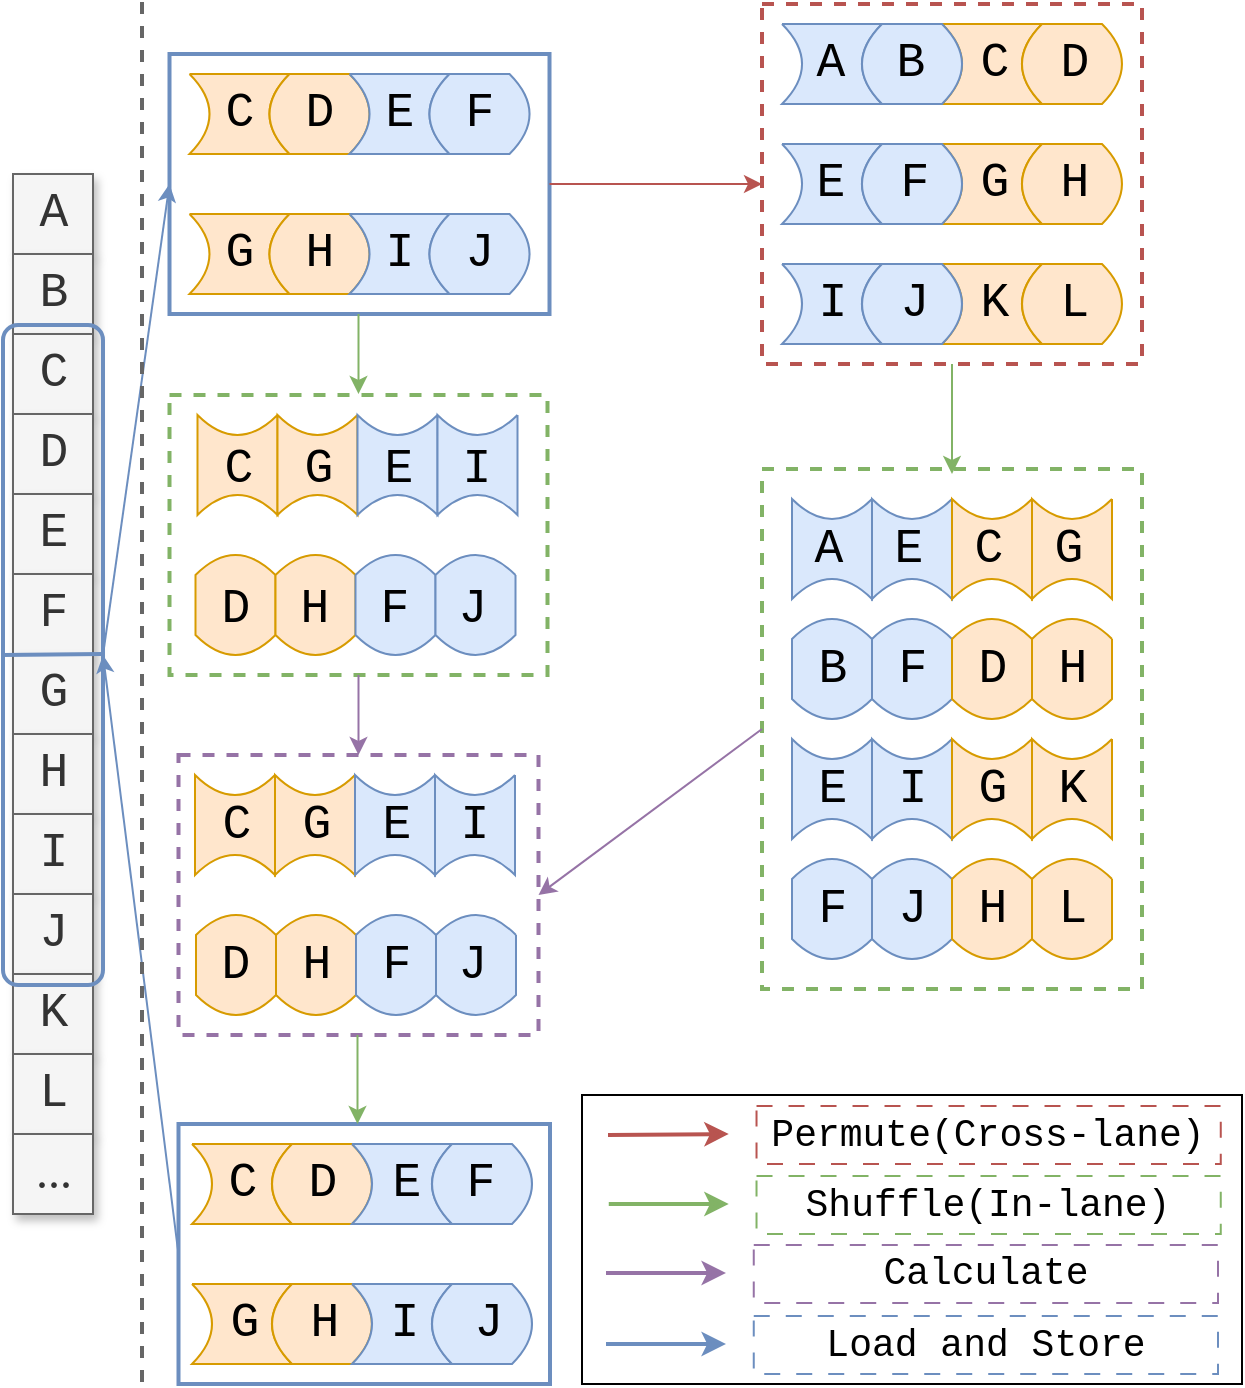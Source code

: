 <mxfile version="21.6.3" type="github">
  <diagram name="第 1 页" id="lbHyK5IdB7Bmq58c4Xi4">
    <mxGraphModel dx="-1741" dy="1329" grid="1" gridSize="10" guides="1" tooltips="1" connect="1" arrows="1" fold="1" page="1" pageScale="1" pageWidth="827" pageHeight="1169" math="0" shadow="0">
      <root>
        <mxCell id="0" />
        <mxCell id="1" parent="0" />
        <mxCell id="d73TbNLPr0qdBQjy9OYK-93" value="A" style="rounded=0;whiteSpace=wrap;html=1;fillColor=#f5f5f5;fontFamily=Courier New;fontSize=24;strokeColor=#666666;fontColor=#333333;shadow=1;" vertex="1" parent="1">
          <mxGeometry x="4145.5" y="1255" width="40" height="40" as="geometry" />
        </mxCell>
        <mxCell id="d73TbNLPr0qdBQjy9OYK-94" value="B" style="rounded=0;whiteSpace=wrap;html=1;fillColor=#f5f5f5;fontFamily=Courier New;fontSize=24;strokeColor=#666666;fontColor=#333333;shadow=1;" vertex="1" parent="1">
          <mxGeometry x="4145.5" y="1295" width="40" height="40" as="geometry" />
        </mxCell>
        <mxCell id="d73TbNLPr0qdBQjy9OYK-95" value="C" style="rounded=0;whiteSpace=wrap;html=1;fillColor=#f5f5f5;fontFamily=Courier New;fontSize=24;strokeColor=#666666;fontColor=#333333;shadow=1;" vertex="1" parent="1">
          <mxGeometry x="4145.5" y="1335" width="40" height="40" as="geometry" />
        </mxCell>
        <mxCell id="d73TbNLPr0qdBQjy9OYK-96" value="D" style="rounded=0;whiteSpace=wrap;html=1;fillColor=#f5f5f5;fontFamily=Courier New;fontSize=24;strokeColor=#666666;fontColor=#333333;shadow=1;" vertex="1" parent="1">
          <mxGeometry x="4145.5" y="1375" width="40" height="40" as="geometry" />
        </mxCell>
        <mxCell id="d73TbNLPr0qdBQjy9OYK-97" value="E" style="rounded=0;whiteSpace=wrap;html=1;fillColor=#f5f5f5;fontFamily=Courier New;fontSize=24;strokeColor=#666666;fontColor=#333333;shadow=1;" vertex="1" parent="1">
          <mxGeometry x="4145.5" y="1415" width="40" height="40" as="geometry" />
        </mxCell>
        <mxCell id="d73TbNLPr0qdBQjy9OYK-98" value="F" style="rounded=0;whiteSpace=wrap;html=1;fillColor=#f5f5f5;fontFamily=Courier New;fontSize=24;strokeColor=#666666;fontColor=#333333;shadow=1;" vertex="1" parent="1">
          <mxGeometry x="4145.5" y="1455" width="40" height="40" as="geometry" />
        </mxCell>
        <mxCell id="d73TbNLPr0qdBQjy9OYK-99" value="G" style="rounded=0;whiteSpace=wrap;html=1;fillColor=#f5f5f5;fontFamily=Courier New;fontSize=24;strokeColor=#666666;fontColor=#333333;shadow=1;" vertex="1" parent="1">
          <mxGeometry x="4145.5" y="1495" width="40" height="40" as="geometry" />
        </mxCell>
        <mxCell id="d73TbNLPr0qdBQjy9OYK-100" value="H" style="rounded=0;whiteSpace=wrap;html=1;fillColor=#f5f5f5;fontFamily=Courier New;fontSize=24;strokeColor=#666666;fontColor=#333333;shadow=1;" vertex="1" parent="1">
          <mxGeometry x="4145.5" y="1535" width="40" height="40" as="geometry" />
        </mxCell>
        <mxCell id="d73TbNLPr0qdBQjy9OYK-101" value="I" style="rounded=0;whiteSpace=wrap;html=1;fillColor=#f5f5f5;fontFamily=Courier New;fontSize=24;strokeColor=#666666;fontColor=#333333;shadow=1;" vertex="1" parent="1">
          <mxGeometry x="4145.5" y="1575" width="40" height="40" as="geometry" />
        </mxCell>
        <mxCell id="d73TbNLPr0qdBQjy9OYK-102" value="J" style="rounded=0;whiteSpace=wrap;html=1;fillColor=#f5f5f5;fontFamily=Courier New;fontSize=24;strokeColor=#666666;fontColor=#333333;shadow=1;" vertex="1" parent="1">
          <mxGeometry x="4145.5" y="1615" width="40" height="40" as="geometry" />
        </mxCell>
        <mxCell id="d73TbNLPr0qdBQjy9OYK-103" value="K" style="rounded=0;whiteSpace=wrap;html=1;fillColor=#f5f5f5;fontFamily=Courier New;fontSize=24;strokeColor=#666666;fontColor=#333333;shadow=1;" vertex="1" parent="1">
          <mxGeometry x="4145.5" y="1655" width="40" height="40" as="geometry" />
        </mxCell>
        <mxCell id="d73TbNLPr0qdBQjy9OYK-104" value="L" style="rounded=0;whiteSpace=wrap;html=1;fillColor=#f5f5f5;fontFamily=Courier New;fontSize=24;strokeColor=#666666;fontColor=#333333;shadow=1;" vertex="1" parent="1">
          <mxGeometry x="4145.5" y="1695" width="40" height="40" as="geometry" />
        </mxCell>
        <mxCell id="d73TbNLPr0qdBQjy9OYK-105" value="&lt;font face=&quot;Times New Roman&quot; style=&quot;font-size: 24px;&quot;&gt;...&lt;/font&gt;" style="rounded=0;whiteSpace=wrap;html=1;fillColor=#f5f5f5;fontFamily=Courier New;fontSize=24;strokeColor=#666666;fontColor=#333333;shadow=1;" vertex="1" parent="1">
          <mxGeometry x="4145.5" y="1735" width="40" height="40" as="geometry" />
        </mxCell>
        <mxCell id="d73TbNLPr0qdBQjy9OYK-106" value="" style="rounded=1;whiteSpace=wrap;html=1;fillColor=none;strokeColor=#6c8ebf;strokeWidth=2;" vertex="1" parent="1">
          <mxGeometry x="4140.5" y="1330.5" width="50" height="330" as="geometry" />
        </mxCell>
        <mxCell id="d73TbNLPr0qdBQjy9OYK-107" value="" style="endArrow=classic;html=1;rounded=0;fillColor=#dae8fc;strokeColor=#6c8ebf;exitX=0;exitY=0.5;exitDx=0;exitDy=0;entryX=1;entryY=0.5;entryDx=0;entryDy=0;" edge="1" parent="1" source="d73TbNLPr0qdBQjy9OYK-119" target="d73TbNLPr0qdBQjy9OYK-106">
          <mxGeometry width="50" height="50" relative="1" as="geometry">
            <mxPoint x="4227" y="1825.5" as="sourcePoint" />
            <mxPoint x="4187" y="1505.5" as="targetPoint" />
          </mxGeometry>
        </mxCell>
        <mxCell id="d73TbNLPr0qdBQjy9OYK-108" value="" style="endArrow=classic;html=1;rounded=0;exitX=1;exitY=0.5;exitDx=0;exitDy=0;fillColor=#dae8fc;strokeColor=#6c8ebf;entryX=0;entryY=0.5;entryDx=0;entryDy=0;" edge="1" parent="1" source="d73TbNLPr0qdBQjy9OYK-106" target="d73TbNLPr0qdBQjy9OYK-9">
          <mxGeometry width="50" height="50" relative="1" as="geometry">
            <mxPoint x="4185" y="1515" as="sourcePoint" />
            <mxPoint x="4223.75" y="1191.5" as="targetPoint" />
          </mxGeometry>
        </mxCell>
        <mxCell id="d73TbNLPr0qdBQjy9OYK-157" value="" style="endArrow=none;html=1;rounded=0;strokeWidth=2;fillColor=#dae8fc;strokeColor=#6c8ebf;entryX=1.01;entryY=0.415;entryDx=0;entryDy=0;entryPerimeter=0;" edge="1" parent="1">
          <mxGeometry width="50" height="50" relative="1" as="geometry">
            <mxPoint x="4140" y="1495.49" as="sourcePoint" />
            <mxPoint x="4190.5" y="1495.002" as="targetPoint" />
          </mxGeometry>
        </mxCell>
        <mxCell id="d73TbNLPr0qdBQjy9OYK-158" value="" style="endArrow=none;dashed=1;html=1;rounded=0;fillColor=#f5f5f5;strokeColor=#666666;strokeWidth=2;" edge="1" parent="1">
          <mxGeometry width="50" height="50" relative="1" as="geometry">
            <mxPoint x="4210" y="1859" as="sourcePoint" />
            <mxPoint x="4210" y="1169" as="targetPoint" />
          </mxGeometry>
        </mxCell>
        <mxCell id="d73TbNLPr0qdBQjy9OYK-161" value="" style="group" vertex="1" connectable="0" parent="1">
          <mxGeometry x="4223.75" y="1170" width="536.25" height="690" as="geometry" />
        </mxCell>
        <mxCell id="d73TbNLPr0qdBQjy9OYK-1" value="C" style="shape=stencil(tZTbjoMgEIafhtuGw3bvG3b7HlSnldSCi/T09ouATcVqD9HEmMw/8M1PhgExXheiAkRxgdgPopRg7P4uPiexqCvIbBBPwkixKSFkamv0Hs4yt5EhVQFG2ibLfhFeuTXNx3imlXIQqVXdydzlHUxI5fbiS4DF8tdOVDn+ASyYaDKoiK5fxy6W84DJTH672Nb95H6nA3cdk7kaNxmYfI5l3ClDl5vxjcj2O6OPKn9ophLN4PQSbfqgT/BkHB4fswWUUt0BbgP9DuLvKPIGQcKe7xYR42WMLzStkQrvOE0u0GuIxOnXE6eJz9ESvsu9Znl1oMOMb7WBkdZvZVmG53Ok6uACX7pXwavhVffCPw==);whiteSpace=wrap;html=1;fillStyle=auto;shadow=0;fillColor=#ffe6cc;strokeColor=#d79b00;fontSize=24;fontFamily=Courier New;" vertex="1" parent="d73TbNLPr0qdBQjy9OYK-161">
          <mxGeometry x="10" y="35" width="50" height="40" as="geometry" />
        </mxCell>
        <mxCell id="d73TbNLPr0qdBQjy9OYK-2" value="D" style="shape=stencil(tZTZbsMgEEW/hsdWLIqU14q2/0HsSY3igIvJ9vfBgJMYL00jW7IszR185uKBQYzXhagAUVwg9okoJRi7t4tPSSzqCjIbxKMwUmxKCJnaGr2Dk8xtZEhVgJG2ybIvhD/cmuZhPNNKOYjUqu5kHvIOJqRy3+JzgMXyl05UOf4eLJhoMqiIfj+PfV8tAyYL+e1iW/ez+50P3HVMlmrcbGDyOpZxp4wdbsY3Itv9GH1Q+aCZSjQXp5do03t9hLvL4fswvM+WUEr1QFi/QPg9iLwhkPgbbi6isIrxmSY1aDJF/mM0PUHPMRKrb39ZpYnVySK+0b1+eXWkyYxvtYGJ7m9lWYYJOlF1dIEv3avg1TDYvXAF);whiteSpace=wrap;html=1;fillColor=#ffe6cc;strokeColor=#d79b00;fontSize=24;fontFamily=Courier New;" vertex="1" parent="d73TbNLPr0qdBQjy9OYK-161">
          <mxGeometry x="50" y="35" width="50" height="40" as="geometry" />
        </mxCell>
        <mxCell id="d73TbNLPr0qdBQjy9OYK-3" value="E" style="shape=stencil(tZTbjoMgEIafhtuGw3bvG3b7HlSnldSCi/T09ouATcVqD9HEmMw/8M1PhgExXheiAkRxgdgPopRg7P4uPiexqCvIbBBPwkixKSFkamv0Hs4yt5EhVQFG2ibLfhFeuTXNx3imlXIQqVXdydzlHUxI5fbiS4DF8tdOVDn+ASyYaDKoiK5fxy6W84DJTH672Nb95H6nA3cdk7kaNxmYfI5l3ClDl5vxjcj2O6OPKn9ophLN4PQSbfqgT/BkHB4fswWUUt0BbgP9DuLvKPIGQcKe7xYR42WMLzStkQrvOE0u0GuIxOnXE6eJz9ESvsu9Znl1oMOMb7WBkdZvZVmG53Ok6uACX7pXwavhVffCPw==);whiteSpace=wrap;html=1;fillStyle=auto;shadow=0;fillColor=#dae8fc;strokeColor=#6c8ebf;fontSize=24;fontFamily=Courier New;" vertex="1" parent="d73TbNLPr0qdBQjy9OYK-161">
          <mxGeometry x="90" y="35" width="50" height="40" as="geometry" />
        </mxCell>
        <mxCell id="d73TbNLPr0qdBQjy9OYK-4" value="F" style="shape=stencil(tZTZbsMgEEW/hsdWLIqU14q2/0HsSY3igIvJ9vfBgJMYL00jW7IszR185uKBQYzXhagAUVwg9okoJRi7t4tPSSzqCjIbxKMwUmxKCJnaGr2Dk8xtZEhVgJG2ybIvhD/cmuZhPNNKOYjUqu5kHvIOJqRy3+JzgMXyl05UOf4eLJhoMqiIfj+PfV8tAyYL+e1iW/ez+50P3HVMlmrcbGDyOpZxp4wdbsY3Itv9GH1Q+aCZSjQXp5do03t9hLvL4fswvM+WUEr1QFi/QPg9iLwhkPgbbi6isIrxmSY1aDJF/mM0PUHPMRKrb39ZpYnVySK+0b1+eXWkyYxvtYGJ7m9lWYYJOlF1dIEv3avg1TDYvXAF);whiteSpace=wrap;html=1;fillColor=#dae8fc;strokeColor=#6c8ebf;fontSize=24;fontFamily=Courier New;" vertex="1" parent="d73TbNLPr0qdBQjy9OYK-161">
          <mxGeometry x="130" y="35" width="50" height="40" as="geometry" />
        </mxCell>
        <mxCell id="d73TbNLPr0qdBQjy9OYK-5" value="G" style="shape=stencil(tZTbjoMgEIafhtuGw3bvG3b7HlSnldSCi/T09ouATcVqD9HEmMw/8M1PhgExXheiAkRxgdgPopRg7P4uPiexqCvIbBBPwkixKSFkamv0Hs4yt5EhVQFG2ibLfhFeuTXNx3imlXIQqVXdydzlHUxI5fbiS4DF8tdOVDn+ASyYaDKoiK5fxy6W84DJTH672Nb95H6nA3cdk7kaNxmYfI5l3ClDl5vxjcj2O6OPKn9ophLN4PQSbfqgT/BkHB4fswWUUt0BbgP9DuLvKPIGQcKe7xYR42WMLzStkQrvOE0u0GuIxOnXE6eJz9ESvsu9Znl1oMOMb7WBkdZvZVmG53Ok6uACX7pXwavhVffCPw==);whiteSpace=wrap;html=1;fillStyle=auto;shadow=0;fillColor=#ffe6cc;strokeColor=#d79b00;fontSize=24;fontFamily=Courier New;" vertex="1" parent="d73TbNLPr0qdBQjy9OYK-161">
          <mxGeometry x="10" y="105" width="50" height="40" as="geometry" />
        </mxCell>
        <mxCell id="d73TbNLPr0qdBQjy9OYK-6" value="H" style="shape=stencil(tZTZbsMgEEW/hsdWLIqU14q2/0HsSY3igIvJ9vfBgJMYL00jW7IszR185uKBQYzXhagAUVwg9okoJRi7t4tPSSzqCjIbxKMwUmxKCJnaGr2Dk8xtZEhVgJG2ybIvhD/cmuZhPNNKOYjUqu5kHvIOJqRy3+JzgMXyl05UOf4eLJhoMqiIfj+PfV8tAyYL+e1iW/ez+50P3HVMlmrcbGDyOpZxp4wdbsY3Itv9GH1Q+aCZSjQXp5do03t9hLvL4fswvM+WUEr1QFi/QPg9iLwhkPgbbi6isIrxmSY1aDJF/mM0PUHPMRKrb39ZpYnVySK+0b1+eXWkyYxvtYGJ7m9lWYYJOlF1dIEv3avg1TDYvXAF);whiteSpace=wrap;html=1;fillColor=#ffe6cc;strokeColor=#d79b00;fontSize=24;fontFamily=Courier New;" vertex="1" parent="d73TbNLPr0qdBQjy9OYK-161">
          <mxGeometry x="50" y="105" width="50" height="40" as="geometry" />
        </mxCell>
        <mxCell id="d73TbNLPr0qdBQjy9OYK-7" value="I" style="shape=stencil(tZTbjoMgEIafhtuGw3bvG3b7HlSnldSCi/T09ouATcVqD9HEmMw/8M1PhgExXheiAkRxgdgPopRg7P4uPiexqCvIbBBPwkixKSFkamv0Hs4yt5EhVQFG2ibLfhFeuTXNx3imlXIQqVXdydzlHUxI5fbiS4DF8tdOVDn+ASyYaDKoiK5fxy6W84DJTH672Nb95H6nA3cdk7kaNxmYfI5l3ClDl5vxjcj2O6OPKn9ophLN4PQSbfqgT/BkHB4fswWUUt0BbgP9DuLvKPIGQcKe7xYR42WMLzStkQrvOE0u0GuIxOnXE6eJz9ESvsu9Znl1oMOMb7WBkdZvZVmG53Ok6uACX7pXwavhVffCPw==);whiteSpace=wrap;html=1;fillStyle=auto;shadow=0;fillColor=#dae8fc;strokeColor=#6c8ebf;fontSize=24;fontFamily=Courier New;" vertex="1" parent="d73TbNLPr0qdBQjy9OYK-161">
          <mxGeometry x="90" y="105" width="50" height="40" as="geometry" />
        </mxCell>
        <mxCell id="d73TbNLPr0qdBQjy9OYK-8" value="J" style="shape=stencil(tZTZbsMgEEW/hsdWLIqU14q2/0HsSY3igIvJ9vfBgJMYL00jW7IszR185uKBQYzXhagAUVwg9okoJRi7t4tPSSzqCjIbxKMwUmxKCJnaGr2Dk8xtZEhVgJG2ybIvhD/cmuZhPNNKOYjUqu5kHvIOJqRy3+JzgMXyl05UOf4eLJhoMqiIfj+PfV8tAyYL+e1iW/ez+50P3HVMlmrcbGDyOpZxp4wdbsY3Itv9GH1Q+aCZSjQXp5do03t9hLvL4fswvM+WUEr1QFi/QPg9iLwhkPgbbi6isIrxmSY1aDJF/mM0PUHPMRKrb39ZpYnVySK+0b1+eXWkyYxvtYGJ7m9lWYYJOlF1dIEv3avg1TDYvXAF);whiteSpace=wrap;html=1;fillColor=#dae8fc;strokeColor=#6c8ebf;fontSize=24;fontFamily=Courier New;" vertex="1" parent="d73TbNLPr0qdBQjy9OYK-161">
          <mxGeometry x="130" y="105" width="50" height="40" as="geometry" />
        </mxCell>
        <mxCell id="d73TbNLPr0qdBQjy9OYK-9" value="" style="rounded=0;whiteSpace=wrap;html=1;fillColor=none;strokeColor=#6C8EBF;strokeWidth=2;" vertex="1" parent="d73TbNLPr0qdBQjy9OYK-161">
          <mxGeometry y="25" width="190" height="130" as="geometry" />
        </mxCell>
        <mxCell id="d73TbNLPr0qdBQjy9OYK-11" value="" style="endArrow=classic;html=1;rounded=0;entryX=0;entryY=0.5;entryDx=0;entryDy=0;fillColor=#f8cecc;strokeColor=#b85450;exitX=1;exitY=0.5;exitDx=0;exitDy=0;" edge="1" parent="d73TbNLPr0qdBQjy9OYK-161" source="d73TbNLPr0qdBQjy9OYK-9" target="d73TbNLPr0qdBQjy9OYK-60">
          <mxGeometry width="50" height="50" relative="1" as="geometry">
            <mxPoint x="94.5" y="175" as="sourcePoint" />
            <mxPoint x="94.5" y="244.5" as="targetPoint" />
          </mxGeometry>
        </mxCell>
        <mxCell id="d73TbNLPr0qdBQjy9OYK-12" value="" style="endArrow=classic;html=1;rounded=0;exitX=0.5;exitY=1;exitDx=0;exitDy=0;fillColor=#d5e8d4;strokeColor=#82b366;" edge="1" parent="d73TbNLPr0qdBQjy9OYK-161" source="d73TbNLPr0qdBQjy9OYK-60">
          <mxGeometry width="50" height="50" relative="1" as="geometry">
            <mxPoint x="356.5" y="195" as="sourcePoint" />
            <mxPoint x="391.25" y="235" as="targetPoint" />
          </mxGeometry>
        </mxCell>
        <mxCell id="d73TbNLPr0qdBQjy9OYK-13" value="" style="group" vertex="1" connectable="0" parent="d73TbNLPr0qdBQjy9OYK-161">
          <mxGeometry x="296.25" y="232.5" width="190" height="260" as="geometry" />
        </mxCell>
        <mxCell id="d73TbNLPr0qdBQjy9OYK-14" value="" style="shape=stencil(tZTbjoMgEIafhtuGw3bvG3b7HlSnldSCi/T09ouATcVqD9HEmMw/8M1PhgExXheiAkRxgdgPopRg7P4uPiexqCvIbBBPwkixKSFkamv0Hs4yt5EhVQFG2ibLfhFeuTXNx3imlXIQqVXdydzlHUxI5fbiS4DF8tdOVDn+ASyYaDKoiK5fxy6W84DJTH672Nb95H6nA3cdk7kaNxmYfI5l3ClDl5vxjcj2O6OPKn9ophLN4PQSbfqgT/BkHB4fswWUUt0BbgP9DuLvKPIGQcKe7xYR42WMLzStkQrvOE0u0GuIxOnXE6eJz9ESvsu9Znl1oMOMb7WBkdZvZVmG53Ok6uACX7pXwavhVffCPw==);whiteSpace=wrap;html=1;fillStyle=auto;shadow=0;rotation=90;fillColor=#dae8fc;strokeColor=#6c8ebf;fontSize=24;fontFamily=Courier New;" vertex="1" parent="d73TbNLPr0qdBQjy9OYK-13">
          <mxGeometry x="10" y="140" width="50" height="40" as="geometry" />
        </mxCell>
        <mxCell id="d73TbNLPr0qdBQjy9OYK-15" value="" style="shape=stencil(tZTbjoMgEIafhtuGw3bvG3b7HlSnldSCi/T09ouATcVqD9HEmMw/8M1PhgExXheiAkRxgdgPopRg7P4uPiexqCvIbBBPwkixKSFkamv0Hs4yt5EhVQFG2ibLfhFeuTXNx3imlXIQqVXdydzlHUxI5fbiS4DF8tdOVDn+ASyYaDKoiK5fxy6W84DJTH672Nb95H6nA3cdk7kaNxmYfI5l3ClDl5vxjcj2O6OPKn9ophLN4PQSbfqgT/BkHB4fswWUUt0BbgP9DuLvKPIGQcKe7xYR42WMLzStkQrvOE0u0GuIxOnXE6eJz9ESvsu9Znl1oMOMb7WBkdZvZVmG53Ok6uACX7pXwavhVffCPw==);whiteSpace=wrap;html=1;fillStyle=auto;shadow=0;rotation=90;fillColor=#dae8fc;strokeColor=#6c8ebf;fontSize=24;fontFamily=Courier New;" vertex="1" parent="d73TbNLPr0qdBQjy9OYK-13">
          <mxGeometry x="50" y="140" width="50" height="40" as="geometry" />
        </mxCell>
        <mxCell id="d73TbNLPr0qdBQjy9OYK-16" value="" style="shape=stencil(tZTbjoMgEIafhtuGw3bvG3b7HlSnldSCi/T09ouATcVqD9HEmMw/8M1PhgExXheiAkRxgdgPopRg7P4uPiexqCvIbBBPwkixKSFkamv0Hs4yt5EhVQFG2ibLfhFeuTXNx3imlXIQqVXdydzlHUxI5fbiS4DF8tdOVDn+ASyYaDKoiK5fxy6W84DJTH672Nb95H6nA3cdk7kaNxmYfI5l3ClDl5vxjcj2O6OPKn9ophLN4PQSbfqgT/BkHB4fswWUUt0BbgP9DuLvKPIGQcKe7xYR42WMLzStkQrvOE0u0GuIxOnXE6eJz9ESvsu9Znl1oMOMb7WBkdZvZVmG53Ok6uACX7pXwavhVffCPw==);whiteSpace=wrap;html=1;fillStyle=auto;shadow=0;rotation=90;fillColor=#ffe6cc;strokeColor=#d79b00;fontSize=24;fontFamily=Courier New;" vertex="1" parent="d73TbNLPr0qdBQjy9OYK-13">
          <mxGeometry x="90" y="140" width="50" height="40" as="geometry" />
        </mxCell>
        <mxCell id="d73TbNLPr0qdBQjy9OYK-17" value="" style="shape=stencil(tZTbjoMgEIafhtuGw3bvG3b7HlSnldSCi/T09ouATcVqD9HEmMw/8M1PhgExXheiAkRxgdgPopRg7P4uPiexqCvIbBBPwkixKSFkamv0Hs4yt5EhVQFG2ibLfhFeuTXNx3imlXIQqVXdydzlHUxI5fbiS4DF8tdOVDn+ASyYaDKoiK5fxy6W84DJTH672Nb95H6nA3cdk7kaNxmYfI5l3ClDl5vxjcj2O6OPKn9ophLN4PQSbfqgT/BkHB4fswWUUt0BbgP9DuLvKPIGQcKe7xYR42WMLzStkQrvOE0u0GuIxOnXE6eJz9ESvsu9Znl1oMOMb7WBkdZvZVmG53Ok6uACX7pXwavhVffCPw==);whiteSpace=wrap;html=1;fillStyle=auto;shadow=0;rotation=90;fillColor=#ffe6cc;strokeColor=#d79b00;fontSize=24;fontFamily=Courier New;" vertex="1" parent="d73TbNLPr0qdBQjy9OYK-13">
          <mxGeometry x="130" y="140" width="50" height="40" as="geometry" />
        </mxCell>
        <mxCell id="d73TbNLPr0qdBQjy9OYK-18" value="" style="shape=stencil(tZTZbsMgEEW/hsdWLIqU14q2/0HsSY3igIvJ9vfBgJMYL00jW7IszR185uKBQYzXhagAUVwg9okoJRi7t4tPSSzqCjIbxKMwUmxKCJnaGr2Dk8xtZEhVgJG2ybIvhD/cmuZhPNNKOYjUqu5kHvIOJqRy3+JzgMXyl05UOf4eLJhoMqiIfj+PfV8tAyYL+e1iW/ez+50P3HVMlmrcbGDyOpZxp4wdbsY3Itv9GH1Q+aCZSjQXp5do03t9hLvL4fswvM+WUEr1QFi/QPg9iLwhkPgbbi6isIrxmSY1aDJF/mM0PUHPMRKrb39ZpYnVySK+0b1+eXWkyYxvtYGJ7m9lWYYJOlF1dIEv3avg1TDYvXAF);whiteSpace=wrap;html=1;rotation=90;fillColor=#dae8fc;strokeColor=#6c8ebf;fontSize=24;fontFamily=Courier New;" vertex="1" parent="d73TbNLPr0qdBQjy9OYK-13">
          <mxGeometry x="10" y="80" width="50" height="40" as="geometry" />
        </mxCell>
        <mxCell id="d73TbNLPr0qdBQjy9OYK-19" value="" style="shape=stencil(tZTZbsMgEEW/hsdWLIqU14q2/0HsSY3igIvJ9vfBgJMYL00jW7IszR185uKBQYzXhagAUVwg9okoJRi7t4tPSSzqCjIbxKMwUmxKCJnaGr2Dk8xtZEhVgJG2ybIvhD/cmuZhPNNKOYjUqu5kHvIOJqRy3+JzgMXyl05UOf4eLJhoMqiIfj+PfV8tAyYL+e1iW/ez+50P3HVMlmrcbGDyOpZxp4wdbsY3Itv9GH1Q+aCZSjQXp5do03t9hLvL4fswvM+WUEr1QFi/QPg9iLwhkPgbbi6isIrxmSY1aDJF/mM0PUHPMRKrb39ZpYnVySK+0b1+eXWkyYxvtYGJ7m9lWYYJOlF1dIEv3avg1TDYvXAF);whiteSpace=wrap;html=1;rotation=90;fillColor=#dae8fc;strokeColor=#6c8ebf;fontSize=24;fontFamily=Courier New;" vertex="1" parent="d73TbNLPr0qdBQjy9OYK-13">
          <mxGeometry x="50" y="80" width="50" height="40" as="geometry" />
        </mxCell>
        <mxCell id="d73TbNLPr0qdBQjy9OYK-20" value="" style="shape=stencil(tZTZbsMgEEW/hsdWLIqU14q2/0HsSY3igIvJ9vfBgJMYL00jW7IszR185uKBQYzXhagAUVwg9okoJRi7t4tPSSzqCjIbxKMwUmxKCJnaGr2Dk8xtZEhVgJG2ybIvhD/cmuZhPNNKOYjUqu5kHvIOJqRy3+JzgMXyl05UOf4eLJhoMqiIfj+PfV8tAyYL+e1iW/ez+50P3HVMlmrcbGDyOpZxp4wdbsY3Itv9GH1Q+aCZSjQXp5do03t9hLvL4fswvM+WUEr1QFi/QPg9iLwhkPgbbi6isIrxmSY1aDJF/mM0PUHPMRKrb39ZpYnVySK+0b1+eXWkyYxvtYGJ7m9lWYYJOlF1dIEv3avg1TDYvXAF);whiteSpace=wrap;html=1;rotation=90;fillColor=#ffe6cc;strokeColor=#d79b00;fontSize=24;fontFamily=Courier New;" vertex="1" parent="d73TbNLPr0qdBQjy9OYK-13">
          <mxGeometry x="90" y="80" width="50" height="40" as="geometry" />
        </mxCell>
        <mxCell id="d73TbNLPr0qdBQjy9OYK-21" value="" style="shape=stencil(tZTZbsMgEEW/hsdWLIqU14q2/0HsSY3igIvJ9vfBgJMYL00jW7IszR185uKBQYzXhagAUVwg9okoJRi7t4tPSSzqCjIbxKMwUmxKCJnaGr2Dk8xtZEhVgJG2ybIvhD/cmuZhPNNKOYjUqu5kHvIOJqRy3+JzgMXyl05UOf4eLJhoMqiIfj+PfV8tAyYL+e1iW/ez+50P3HVMlmrcbGDyOpZxp4wdbsY3Itv9GH1Q+aCZSjQXp5do03t9hLvL4fswvM+WUEr1QFi/QPg9iLwhkPgbbi6isIrxmSY1aDJF/mM0PUHPMRKrb39ZpYnVySK+0b1+eXWkyYxvtYGJ7m9lWYYJOlF1dIEv3avg1TDYvXAF);whiteSpace=wrap;html=1;rotation=90;fillColor=#ffe6cc;strokeColor=#d79b00;fontSize=24;fontFamily=Courier New;" vertex="1" parent="d73TbNLPr0qdBQjy9OYK-13">
          <mxGeometry x="130" y="80" width="50" height="40" as="geometry" />
        </mxCell>
        <mxCell id="d73TbNLPr0qdBQjy9OYK-22" value="" style="shape=stencil(tZTbjoMgEIafhtuGw3bvG3b7HlSnldSCi/T09ouATcVqD9HEmMw/8M1PhgExXheiAkRxgdgPopRg7P4uPiexqCvIbBBPwkixKSFkamv0Hs4yt5EhVQFG2ibLfhFeuTXNx3imlXIQqVXdydzlHUxI5fbiS4DF8tdOVDn+ASyYaDKoiK5fxy6W84DJTH672Nb95H6nA3cdk7kaNxmYfI5l3ClDl5vxjcj2O6OPKn9ophLN4PQSbfqgT/BkHB4fswWUUt0BbgP9DuLvKPIGQcKe7xYR42WMLzStkQrvOE0u0GuIxOnXE6eJz9ESvsu9Znl1oMOMb7WBkdZvZVmG53Ok6uACX7pXwavhVffCPw==);whiteSpace=wrap;html=1;fillStyle=auto;shadow=0;rotation=90;fillColor=#dae8fc;strokeColor=#6c8ebf;fontSize=24;fontFamily=Courier New;" vertex="1" parent="d73TbNLPr0qdBQjy9OYK-13">
          <mxGeometry x="10" y="20" width="50" height="40" as="geometry" />
        </mxCell>
        <mxCell id="d73TbNLPr0qdBQjy9OYK-23" value="" style="shape=stencil(tZTbjoMgEIafhtuGw3bvG3b7HlSnldSCi/T09ouATcVqD9HEmMw/8M1PhgExXheiAkRxgdgPopRg7P4uPiexqCvIbBBPwkixKSFkamv0Hs4yt5EhVQFG2ibLfhFeuTXNx3imlXIQqVXdydzlHUxI5fbiS4DF8tdOVDn+ASyYaDKoiK5fxy6W84DJTH672Nb95H6nA3cdk7kaNxmYfI5l3ClDl5vxjcj2O6OPKn9ophLN4PQSbfqgT/BkHB4fswWUUt0BbgP9DuLvKPIGQcKe7xYR42WMLzStkQrvOE0u0GuIxOnXE6eJz9ESvsu9Znl1oMOMb7WBkdZvZVmG53Ok6uACX7pXwavhVffCPw==);whiteSpace=wrap;html=1;fillStyle=auto;shadow=0;rotation=90;fillColor=#dae8fc;strokeColor=#6c8ebf;fontSize=24;fontFamily=Courier New;" vertex="1" parent="d73TbNLPr0qdBQjy9OYK-13">
          <mxGeometry x="50" y="20" width="50" height="40" as="geometry" />
        </mxCell>
        <mxCell id="d73TbNLPr0qdBQjy9OYK-24" value="" style="shape=stencil(tZTbjoMgEIafhtuGw3bvG3b7HlSnldSCi/T09ouATcVqD9HEmMw/8M1PhgExXheiAkRxgdgPopRg7P4uPiexqCvIbBBPwkixKSFkamv0Hs4yt5EhVQFG2ibLfhFeuTXNx3imlXIQqVXdydzlHUxI5fbiS4DF8tdOVDn+ASyYaDKoiK5fxy6W84DJTH672Nb95H6nA3cdk7kaNxmYfI5l3ClDl5vxjcj2O6OPKn9ophLN4PQSbfqgT/BkHB4fswWUUt0BbgP9DuLvKPIGQcKe7xYR42WMLzStkQrvOE0u0GuIxOnXE6eJz9ESvsu9Znl1oMOMb7WBkdZvZVmG53Ok6uACX7pXwavhVffCPw==);whiteSpace=wrap;html=1;fillStyle=auto;shadow=0;rotation=90;fillColor=#ffe6cc;strokeColor=#d79b00;fontSize=24;fontFamily=Courier New;" vertex="1" parent="d73TbNLPr0qdBQjy9OYK-13">
          <mxGeometry x="90" y="20" width="50" height="40" as="geometry" />
        </mxCell>
        <mxCell id="d73TbNLPr0qdBQjy9OYK-25" value="" style="shape=stencil(tZTbjoMgEIafhtuGw3bvG3b7HlSnldSCi/T09ouATcVqD9HEmMw/8M1PhgExXheiAkRxgdgPopRg7P4uPiexqCvIbBBPwkixKSFkamv0Hs4yt5EhVQFG2ibLfhFeuTXNx3imlXIQqVXdydzlHUxI5fbiS4DF8tdOVDn+ASyYaDKoiK5fxy6W84DJTH672Nb95H6nA3cdk7kaNxmYfI5l3ClDl5vxjcj2O6OPKn9ophLN4PQSbfqgT/BkHB4fswWUUt0BbgP9DuLvKPIGQcKe7xYR42WMLzStkQrvOE0u0GuIxOnXE6eJz9ESvsu9Znl1oMOMb7WBkdZvZVmG53Ok6uACX7pXwavhVffCPw==);whiteSpace=wrap;html=1;fillStyle=auto;shadow=0;rotation=90;fillColor=#ffe6cc;strokeColor=#d79b00;fontSize=24;fontFamily=Courier New;" vertex="1" parent="d73TbNLPr0qdBQjy9OYK-13">
          <mxGeometry x="130" y="20" width="50" height="40" as="geometry" />
        </mxCell>
        <mxCell id="d73TbNLPr0qdBQjy9OYK-26" value="" style="shape=stencil(tZTZbsMgEEW/hsdWLIqU14q2/0HsSY3igIvJ9vfBgJMYL00jW7IszR185uKBQYzXhagAUVwg9okoJRi7t4tPSSzqCjIbxKMwUmxKCJnaGr2Dk8xtZEhVgJG2ybIvhD/cmuZhPNNKOYjUqu5kHvIOJqRy3+JzgMXyl05UOf4eLJhoMqiIfj+PfV8tAyYL+e1iW/ez+50P3HVMlmrcbGDyOpZxp4wdbsY3Itv9GH1Q+aCZSjQXp5do03t9hLvL4fswvM+WUEr1QFi/QPg9iLwhkPgbbi6isIrxmSY1aDJF/mM0PUHPMRKrb39ZpYnVySK+0b1+eXWkyYxvtYGJ7m9lWYYJOlF1dIEv3avg1TDYvXAF);whiteSpace=wrap;html=1;rotation=90;fillColor=#dae8fc;strokeColor=#6c8ebf;fontSize=24;fontFamily=Courier New;" vertex="1" parent="d73TbNLPr0qdBQjy9OYK-13">
          <mxGeometry x="10" y="200" width="50" height="40" as="geometry" />
        </mxCell>
        <mxCell id="d73TbNLPr0qdBQjy9OYK-27" value="" style="shape=stencil(tZTZbsMgEEW/hsdWLIqU14q2/0HsSY3igIvJ9vfBgJMYL00jW7IszR185uKBQYzXhagAUVwg9okoJRi7t4tPSSzqCjIbxKMwUmxKCJnaGr2Dk8xtZEhVgJG2ybIvhD/cmuZhPNNKOYjUqu5kHvIOJqRy3+JzgMXyl05UOf4eLJhoMqiIfj+PfV8tAyYL+e1iW/ez+50P3HVMlmrcbGDyOpZxp4wdbsY3Itv9GH1Q+aCZSjQXp5do03t9hLvL4fswvM+WUEr1QFi/QPg9iLwhkPgbbi6isIrxmSY1aDJF/mM0PUHPMRKrb39ZpYnVySK+0b1+eXWkyYxvtYGJ7m9lWYYJOlF1dIEv3avg1TDYvXAF);whiteSpace=wrap;html=1;rotation=90;fillColor=#dae8fc;strokeColor=#6c8ebf;fontSize=24;fontFamily=Courier New;" vertex="1" parent="d73TbNLPr0qdBQjy9OYK-13">
          <mxGeometry x="50" y="200" width="50" height="40" as="geometry" />
        </mxCell>
        <mxCell id="d73TbNLPr0qdBQjy9OYK-28" value="" style="shape=stencil(tZTZbsMgEEW/hsdWLIqU14q2/0HsSY3igIvJ9vfBgJMYL00jW7IszR185uKBQYzXhagAUVwg9okoJRi7t4tPSSzqCjIbxKMwUmxKCJnaGr2Dk8xtZEhVgJG2ybIvhD/cmuZhPNNKOYjUqu5kHvIOJqRy3+JzgMXyl05UOf4eLJhoMqiIfj+PfV8tAyYL+e1iW/ez+50P3HVMlmrcbGDyOpZxp4wdbsY3Itv9GH1Q+aCZSjQXp5do03t9hLvL4fswvM+WUEr1QFi/QPg9iLwhkPgbbi6isIrxmSY1aDJF/mM0PUHPMRKrb39ZpYnVySK+0b1+eXWkyYxvtYGJ7m9lWYYJOlF1dIEv3avg1TDYvXAF);whiteSpace=wrap;html=1;rotation=90;fillColor=#ffe6cc;strokeColor=#d79b00;fontSize=24;fontFamily=Courier New;" vertex="1" parent="d73TbNLPr0qdBQjy9OYK-13">
          <mxGeometry x="90" y="200" width="50" height="40" as="geometry" />
        </mxCell>
        <mxCell id="d73TbNLPr0qdBQjy9OYK-29" value="" style="shape=stencil(tZTZbsMgEEW/hsdWLIqU14q2/0HsSY3igIvJ9vfBgJMYL00jW7IszR185uKBQYzXhagAUVwg9okoJRi7t4tPSSzqCjIbxKMwUmxKCJnaGr2Dk8xtZEhVgJG2ybIvhD/cmuZhPNNKOYjUqu5kHvIOJqRy3+JzgMXyl05UOf4eLJhoMqiIfj+PfV8tAyYL+e1iW/ez+50P3HVMlmrcbGDyOpZxp4wdbsY3Itv9GH1Q+aCZSjQXp5do03t9hLvL4fswvM+WUEr1QFi/QPg9iLwhkPgbbi6isIrxmSY1aDJF/mM0PUHPMRKrb39ZpYnVySK+0b1+eXWkyYxvtYGJ7m9lWYYJOlF1dIEv3avg1TDYvXAF);whiteSpace=wrap;html=1;rotation=90;fillColor=#ffe6cc;strokeColor=#d79b00;fontSize=24;fontFamily=Courier New;" vertex="1" parent="d73TbNLPr0qdBQjy9OYK-13">
          <mxGeometry x="130" y="200" width="50" height="40" as="geometry" />
        </mxCell>
        <mxCell id="d73TbNLPr0qdBQjy9OYK-30" value="" style="rounded=0;whiteSpace=wrap;html=1;fillColor=none;dashed=1;strokeColor=#82b366;strokeWidth=2;" vertex="1" parent="d73TbNLPr0qdBQjy9OYK-13">
          <mxGeometry width="190" height="260" as="geometry" />
        </mxCell>
        <mxCell id="d73TbNLPr0qdBQjy9OYK-31" value="&lt;font style=&quot;font-size: 24px;&quot; face=&quot;Courier New&quot;&gt;A&lt;/font&gt;" style="text;html=1;strokeColor=none;fillColor=none;align=center;verticalAlign=middle;whiteSpace=wrap;rounded=0;" vertex="1" parent="d73TbNLPr0qdBQjy9OYK-13">
          <mxGeometry x="12.25" y="20" width="42.5" height="40" as="geometry" />
        </mxCell>
        <mxCell id="d73TbNLPr0qdBQjy9OYK-32" value="&lt;font style=&quot;font-size: 24px;&quot; face=&quot;Courier New&quot;&gt;E&lt;/font&gt;" style="text;html=1;strokeColor=none;fillColor=none;align=center;verticalAlign=middle;whiteSpace=wrap;rounded=0;" vertex="1" parent="d73TbNLPr0qdBQjy9OYK-13">
          <mxGeometry x="52.25" y="20" width="42.5" height="40" as="geometry" />
        </mxCell>
        <mxCell id="d73TbNLPr0qdBQjy9OYK-33" value="&lt;font style=&quot;font-size: 24px;&quot; face=&quot;Courier New&quot;&gt;C&lt;/font&gt;" style="text;html=1;strokeColor=none;fillColor=none;align=center;verticalAlign=middle;whiteSpace=wrap;rounded=0;" vertex="1" parent="d73TbNLPr0qdBQjy9OYK-13">
          <mxGeometry x="92.25" y="20" width="42.5" height="40" as="geometry" />
        </mxCell>
        <mxCell id="d73TbNLPr0qdBQjy9OYK-34" value="&lt;font style=&quot;font-size: 24px;&quot; face=&quot;Courier New&quot;&gt;G&lt;/font&gt;" style="text;html=1;strokeColor=none;fillColor=none;align=center;verticalAlign=middle;whiteSpace=wrap;rounded=0;" vertex="1" parent="d73TbNLPr0qdBQjy9OYK-13">
          <mxGeometry x="132.25" y="20" width="42.5" height="40" as="geometry" />
        </mxCell>
        <mxCell id="d73TbNLPr0qdBQjy9OYK-35" value="&lt;font style=&quot;font-size: 24px;&quot; face=&quot;Courier New&quot;&gt;B&lt;/font&gt;" style="text;html=1;strokeColor=none;fillColor=none;align=center;verticalAlign=middle;whiteSpace=wrap;rounded=0;" vertex="1" parent="d73TbNLPr0qdBQjy9OYK-13">
          <mxGeometry x="13.88" y="80" width="42.5" height="40" as="geometry" />
        </mxCell>
        <mxCell id="d73TbNLPr0qdBQjy9OYK-36" value="&lt;font style=&quot;font-size: 24px;&quot; face=&quot;Courier New&quot;&gt;F&lt;/font&gt;" style="text;html=1;strokeColor=none;fillColor=none;align=center;verticalAlign=middle;whiteSpace=wrap;rounded=0;" vertex="1" parent="d73TbNLPr0qdBQjy9OYK-13">
          <mxGeometry x="53.63" y="80" width="42.5" height="40" as="geometry" />
        </mxCell>
        <mxCell id="d73TbNLPr0qdBQjy9OYK-37" value="&lt;font style=&quot;font-size: 24px;&quot; face=&quot;Courier New&quot;&gt;D&lt;/font&gt;" style="text;html=1;strokeColor=none;fillColor=none;align=center;verticalAlign=middle;whiteSpace=wrap;rounded=0;" vertex="1" parent="d73TbNLPr0qdBQjy9OYK-13">
          <mxGeometry x="93.63" y="80" width="42.5" height="40" as="geometry" />
        </mxCell>
        <mxCell id="d73TbNLPr0qdBQjy9OYK-38" value="&lt;font style=&quot;font-size: 24px;&quot; face=&quot;Courier New&quot;&gt;H&lt;/font&gt;" style="text;html=1;strokeColor=none;fillColor=none;align=center;verticalAlign=middle;whiteSpace=wrap;rounded=0;" vertex="1" parent="d73TbNLPr0qdBQjy9OYK-13">
          <mxGeometry x="133.63" y="80" width="42.5" height="40" as="geometry" />
        </mxCell>
        <mxCell id="d73TbNLPr0qdBQjy9OYK-39" value="&lt;font style=&quot;font-size: 24px;&quot; face=&quot;Courier New&quot;&gt;E&lt;/font&gt;" style="text;html=1;strokeColor=none;fillColor=none;align=center;verticalAlign=middle;whiteSpace=wrap;rounded=0;" vertex="1" parent="d73TbNLPr0qdBQjy9OYK-13">
          <mxGeometry x="13.88" y="140" width="42.5" height="40" as="geometry" />
        </mxCell>
        <mxCell id="d73TbNLPr0qdBQjy9OYK-40" value="&lt;font style=&quot;font-size: 24px;&quot; face=&quot;Courier New&quot;&gt;I&lt;/font&gt;" style="text;html=1;strokeColor=none;fillColor=none;align=center;verticalAlign=middle;whiteSpace=wrap;rounded=0;" vertex="1" parent="d73TbNLPr0qdBQjy9OYK-13">
          <mxGeometry x="53.63" y="140" width="42.5" height="40" as="geometry" />
        </mxCell>
        <mxCell id="d73TbNLPr0qdBQjy9OYK-41" value="&lt;font style=&quot;font-size: 24px;&quot; face=&quot;Courier New&quot;&gt;G&lt;/font&gt;" style="text;html=1;strokeColor=none;fillColor=none;align=center;verticalAlign=middle;whiteSpace=wrap;rounded=0;" vertex="1" parent="d73TbNLPr0qdBQjy9OYK-13">
          <mxGeometry x="93.63" y="140" width="42.5" height="40" as="geometry" />
        </mxCell>
        <mxCell id="d73TbNLPr0qdBQjy9OYK-42" value="&lt;font style=&quot;font-size: 24px;&quot; face=&quot;Courier New&quot;&gt;K&lt;/font&gt;" style="text;html=1;strokeColor=none;fillColor=none;align=center;verticalAlign=middle;whiteSpace=wrap;rounded=0;" vertex="1" parent="d73TbNLPr0qdBQjy9OYK-13">
          <mxGeometry x="133.63" y="140" width="42.5" height="40" as="geometry" />
        </mxCell>
        <mxCell id="d73TbNLPr0qdBQjy9OYK-43" value="&lt;font style=&quot;font-size: 24px;&quot; face=&quot;Courier New&quot;&gt;F&lt;/font&gt;" style="text;html=1;strokeColor=none;fillColor=none;align=center;verticalAlign=middle;whiteSpace=wrap;rounded=0;" vertex="1" parent="d73TbNLPr0qdBQjy9OYK-13">
          <mxGeometry x="13.75" y="200" width="42.5" height="40" as="geometry" />
        </mxCell>
        <mxCell id="d73TbNLPr0qdBQjy9OYK-44" value="&lt;font style=&quot;font-size: 24px;&quot; face=&quot;Courier New&quot;&gt;J&lt;/font&gt;" style="text;html=1;strokeColor=none;fillColor=none;align=center;verticalAlign=middle;whiteSpace=wrap;rounded=0;" vertex="1" parent="d73TbNLPr0qdBQjy9OYK-13">
          <mxGeometry x="53.75" y="200" width="42.5" height="40" as="geometry" />
        </mxCell>
        <mxCell id="d73TbNLPr0qdBQjy9OYK-45" value="&lt;font style=&quot;font-size: 24px;&quot; face=&quot;Courier New&quot;&gt;H&lt;/font&gt;" style="text;html=1;strokeColor=none;fillColor=none;align=center;verticalAlign=middle;whiteSpace=wrap;rounded=0;" vertex="1" parent="d73TbNLPr0qdBQjy9OYK-13">
          <mxGeometry x="93.75" y="200" width="42.5" height="40" as="geometry" />
        </mxCell>
        <mxCell id="d73TbNLPr0qdBQjy9OYK-46" value="&lt;font style=&quot;font-size: 24px;&quot; face=&quot;Courier New&quot;&gt;L&lt;/font&gt;" style="text;html=1;strokeColor=none;fillColor=none;align=center;verticalAlign=middle;whiteSpace=wrap;rounded=0;" vertex="1" parent="d73TbNLPr0qdBQjy9OYK-13">
          <mxGeometry x="133.75" y="200" width="42.5" height="40" as="geometry" />
        </mxCell>
        <mxCell id="d73TbNLPr0qdBQjy9OYK-47" value="" style="group" vertex="1" connectable="0" parent="d73TbNLPr0qdBQjy9OYK-161">
          <mxGeometry x="296.25" width="190" height="180" as="geometry" />
        </mxCell>
        <mxCell id="d73TbNLPr0qdBQjy9OYK-48" value="" style="shape=stencil(tZTbjoMgEIafhtuGw3bvG3b7HlSnldSCi/T09ouATcVqD9HEmMw/8M1PhgExXheiAkRxgdgPopRg7P4uPiexqCvIbBBPwkixKSFkamv0Hs4yt5EhVQFG2ibLfhFeuTXNx3imlXIQqVXdydzlHUxI5fbiS4DF8tdOVDn+ASyYaDKoiK5fxy6W84DJTH672Nb95H6nA3cdk7kaNxmYfI5l3ClDl5vxjcj2O6OPKn9ophLN4PQSbfqgT/BkHB4fswWUUt0BbgP9DuLvKPIGQcKe7xYR42WMLzStkQrvOE0u0GuIxOnXE6eJz9ESvsu9Znl1oMOMb7WBkdZvZVmG53Ok6uACX7pXwavhVffCPw==);whiteSpace=wrap;html=1;fillStyle=auto;shadow=0;fillColor=#ffe6cc;strokeColor=#d79b00;fontSize=24;fontFamily=Courier New;container=0;" vertex="1" parent="d73TbNLPr0qdBQjy9OYK-47">
          <mxGeometry x="90" y="10" width="50" height="40" as="geometry" />
        </mxCell>
        <mxCell id="d73TbNLPr0qdBQjy9OYK-49" value="" style="shape=stencil(tZTZbsMgEEW/hsdWLIqU14q2/0HsSY3igIvJ9vfBgJMYL00jW7IszR185uKBQYzXhagAUVwg9okoJRi7t4tPSSzqCjIbxKMwUmxKCJnaGr2Dk8xtZEhVgJG2ybIvhD/cmuZhPNNKOYjUqu5kHvIOJqRy3+JzgMXyl05UOf4eLJhoMqiIfj+PfV8tAyYL+e1iW/ez+50P3HVMlmrcbGDyOpZxp4wdbsY3Itv9GH1Q+aCZSjQXp5do03t9hLvL4fswvM+WUEr1QFi/QPg9iLwhkPgbbi6isIrxmSY1aDJF/mM0PUHPMRKrb39ZpYnVySK+0b1+eXWkyYxvtYGJ7m9lWYYJOlF1dIEv3avg1TDYvXAF);whiteSpace=wrap;html=1;fillColor=#ffe6cc;strokeColor=#d79b00;fontSize=24;fontFamily=Courier New;container=0;" vertex="1" parent="d73TbNLPr0qdBQjy9OYK-47">
          <mxGeometry x="130" y="10" width="50" height="40" as="geometry" />
        </mxCell>
        <mxCell id="d73TbNLPr0qdBQjy9OYK-50" value="" style="shape=stencil(tZTbjoMgEIafhtuGw3bvG3b7HlSnldSCi/T09ouATcVqD9HEmMw/8M1PhgExXheiAkRxgdgPopRg7P4uPiexqCvIbBBPwkixKSFkamv0Hs4yt5EhVQFG2ibLfhFeuTXNx3imlXIQqVXdydzlHUxI5fbiS4DF8tdOVDn+ASyYaDKoiK5fxy6W84DJTH672Nb95H6nA3cdk7kaNxmYfI5l3ClDl5vxjcj2O6OPKn9ophLN4PQSbfqgT/BkHB4fswWUUt0BbgP9DuLvKPIGQcKe7xYR42WMLzStkQrvOE0u0GuIxOnXE6eJz9ESvsu9Znl1oMOMb7WBkdZvZVmG53Ok6uACX7pXwavhVffCPw==);whiteSpace=wrap;html=1;fillStyle=auto;shadow=0;fillColor=#dae8fc;strokeColor=#6c8ebf;fontSize=24;fontFamily=Courier New;container=0;" vertex="1" parent="d73TbNLPr0qdBQjy9OYK-47">
          <mxGeometry x="10" y="10" width="50" height="40" as="geometry" />
        </mxCell>
        <mxCell id="d73TbNLPr0qdBQjy9OYK-51" value="" style="shape=stencil(tZTZbsMgEEW/hsdWLIqU14q2/0HsSY3igIvJ9vfBgJMYL00jW7IszR185uKBQYzXhagAUVwg9okoJRi7t4tPSSzqCjIbxKMwUmxKCJnaGr2Dk8xtZEhVgJG2ybIvhD/cmuZhPNNKOYjUqu5kHvIOJqRy3+JzgMXyl05UOf4eLJhoMqiIfj+PfV8tAyYL+e1iW/ez+50P3HVMlmrcbGDyOpZxp4wdbsY3Itv9GH1Q+aCZSjQXp5do03t9hLvL4fswvM+WUEr1QFi/QPg9iLwhkPgbbi6isIrxmSY1aDJF/mM0PUHPMRKrb39ZpYnVySK+0b1+eXWkyYxvtYGJ7m9lWYYJOlF1dIEv3avg1TDYvXAF);whiteSpace=wrap;html=1;fillColor=#dae8fc;strokeColor=#6c8ebf;fontSize=24;fontFamily=Courier New;container=0;" vertex="1" parent="d73TbNLPr0qdBQjy9OYK-47">
          <mxGeometry x="50" y="10" width="50" height="40" as="geometry" />
        </mxCell>
        <mxCell id="d73TbNLPr0qdBQjy9OYK-52" value="" style="shape=stencil(tZTbjoMgEIafhtuGw3bvG3b7HlSnldSCi/T09ouATcVqD9HEmMw/8M1PhgExXheiAkRxgdgPopRg7P4uPiexqCvIbBBPwkixKSFkamv0Hs4yt5EhVQFG2ibLfhFeuTXNx3imlXIQqVXdydzlHUxI5fbiS4DF8tdOVDn+ASyYaDKoiK5fxy6W84DJTH672Nb95H6nA3cdk7kaNxmYfI5l3ClDl5vxjcj2O6OPKn9ophLN4PQSbfqgT/BkHB4fswWUUt0BbgP9DuLvKPIGQcKe7xYR42WMLzStkQrvOE0u0GuIxOnXE6eJz9ESvsu9Znl1oMOMb7WBkdZvZVmG53Ok6uACX7pXwavhVffCPw==);whiteSpace=wrap;html=1;fillStyle=auto;shadow=0;fillColor=#ffe6cc;strokeColor=#d79b00;fontSize=24;fontFamily=Courier New;container=0;" vertex="1" parent="d73TbNLPr0qdBQjy9OYK-47">
          <mxGeometry x="90" y="70" width="50" height="40" as="geometry" />
        </mxCell>
        <mxCell id="d73TbNLPr0qdBQjy9OYK-53" value="" style="shape=stencil(tZTZbsMgEEW/hsdWLIqU14q2/0HsSY3igIvJ9vfBgJMYL00jW7IszR185uKBQYzXhagAUVwg9okoJRi7t4tPSSzqCjIbxKMwUmxKCJnaGr2Dk8xtZEhVgJG2ybIvhD/cmuZhPNNKOYjUqu5kHvIOJqRy3+JzgMXyl05UOf4eLJhoMqiIfj+PfV8tAyYL+e1iW/ez+50P3HVMlmrcbGDyOpZxp4wdbsY3Itv9GH1Q+aCZSjQXp5do03t9hLvL4fswvM+WUEr1QFi/QPg9iLwhkPgbbi6isIrxmSY1aDJF/mM0PUHPMRKrb39ZpYnVySK+0b1+eXWkyYxvtYGJ7m9lWYYJOlF1dIEv3avg1TDYvXAF);whiteSpace=wrap;html=1;fillColor=#ffe6cc;strokeColor=#d79b00;fontSize=24;fontFamily=Courier New;container=0;" vertex="1" parent="d73TbNLPr0qdBQjy9OYK-47">
          <mxGeometry x="130" y="70" width="50" height="40" as="geometry" />
        </mxCell>
        <mxCell id="d73TbNLPr0qdBQjy9OYK-54" value="" style="shape=stencil(tZTbjoMgEIafhtuGw3bvG3b7HlSnldSCi/T09ouATcVqD9HEmMw/8M1PhgExXheiAkRxgdgPopRg7P4uPiexqCvIbBBPwkixKSFkamv0Hs4yt5EhVQFG2ibLfhFeuTXNx3imlXIQqVXdydzlHUxI5fbiS4DF8tdOVDn+ASyYaDKoiK5fxy6W84DJTH672Nb95H6nA3cdk7kaNxmYfI5l3ClDl5vxjcj2O6OPKn9ophLN4PQSbfqgT/BkHB4fswWUUt0BbgP9DuLvKPIGQcKe7xYR42WMLzStkQrvOE0u0GuIxOnXE6eJz9ESvsu9Znl1oMOMb7WBkdZvZVmG53Ok6uACX7pXwavhVffCPw==);whiteSpace=wrap;html=1;fillStyle=auto;shadow=0;fillColor=#dae8fc;strokeColor=#6c8ebf;fontSize=24;fontFamily=Courier New;container=0;" vertex="1" parent="d73TbNLPr0qdBQjy9OYK-47">
          <mxGeometry x="10" y="70" width="50" height="40" as="geometry" />
        </mxCell>
        <mxCell id="d73TbNLPr0qdBQjy9OYK-55" value="" style="shape=stencil(tZTZbsMgEEW/hsdWLIqU14q2/0HsSY3igIvJ9vfBgJMYL00jW7IszR185uKBQYzXhagAUVwg9okoJRi7t4tPSSzqCjIbxKMwUmxKCJnaGr2Dk8xtZEhVgJG2ybIvhD/cmuZhPNNKOYjUqu5kHvIOJqRy3+JzgMXyl05UOf4eLJhoMqiIfj+PfV8tAyYL+e1iW/ez+50P3HVMlmrcbGDyOpZxp4wdbsY3Itv9GH1Q+aCZSjQXp5do03t9hLvL4fswvM+WUEr1QFi/QPg9iLwhkPgbbi6isIrxmSY1aDJF/mM0PUHPMRKrb39ZpYnVySK+0b1+eXWkyYxvtYGJ7m9lWYYJOlF1dIEv3avg1TDYvXAF);whiteSpace=wrap;html=1;fillColor=#dae8fc;strokeColor=#6c8ebf;fontSize=24;fontFamily=Courier New;container=0;" vertex="1" parent="d73TbNLPr0qdBQjy9OYK-47">
          <mxGeometry x="50" y="70" width="50" height="40" as="geometry" />
        </mxCell>
        <mxCell id="d73TbNLPr0qdBQjy9OYK-56" value="" style="shape=stencil(tZTbjoMgEIafhtuGw3bvG3b7HlSnldSCi/T09ouATcVqD9HEmMw/8M1PhgExXheiAkRxgdgPopRg7P4uPiexqCvIbBBPwkixKSFkamv0Hs4yt5EhVQFG2ibLfhFeuTXNx3imlXIQqVXdydzlHUxI5fbiS4DF8tdOVDn+ASyYaDKoiK5fxy6W84DJTH672Nb95H6nA3cdk7kaNxmYfI5l3ClDl5vxjcj2O6OPKn9ophLN4PQSbfqgT/BkHB4fswWUUt0BbgP9DuLvKPIGQcKe7xYR42WMLzStkQrvOE0u0GuIxOnXE6eJz9ESvsu9Znl1oMOMb7WBkdZvZVmG53Ok6uACX7pXwavhVffCPw==);whiteSpace=wrap;html=1;fillStyle=auto;shadow=0;fillColor=#ffe6cc;strokeColor=#d79b00;fontSize=24;fontFamily=Courier New;container=0;" vertex="1" parent="d73TbNLPr0qdBQjy9OYK-47">
          <mxGeometry x="90" y="130" width="50" height="40" as="geometry" />
        </mxCell>
        <mxCell id="d73TbNLPr0qdBQjy9OYK-57" value="" style="shape=stencil(tZTZbsMgEEW/hsdWLIqU14q2/0HsSY3igIvJ9vfBgJMYL00jW7IszR185uKBQYzXhagAUVwg9okoJRi7t4tPSSzqCjIbxKMwUmxKCJnaGr2Dk8xtZEhVgJG2ybIvhD/cmuZhPNNKOYjUqu5kHvIOJqRy3+JzgMXyl05UOf4eLJhoMqiIfj+PfV8tAyYL+e1iW/ez+50P3HVMlmrcbGDyOpZxp4wdbsY3Itv9GH1Q+aCZSjQXp5do03t9hLvL4fswvM+WUEr1QFi/QPg9iLwhkPgbbi6isIrxmSY1aDJF/mM0PUHPMRKrb39ZpYnVySK+0b1+eXWkyYxvtYGJ7m9lWYYJOlF1dIEv3avg1TDYvXAF);whiteSpace=wrap;html=1;fillColor=#ffe6cc;strokeColor=#d79b00;fontSize=24;fontFamily=Courier New;container=0;" vertex="1" parent="d73TbNLPr0qdBQjy9OYK-47">
          <mxGeometry x="130" y="130" width="50" height="40" as="geometry" />
        </mxCell>
        <mxCell id="d73TbNLPr0qdBQjy9OYK-58" value="" style="shape=stencil(tZTbjoMgEIafhtuGw3bvG3b7HlSnldSCi/T09ouATcVqD9HEmMw/8M1PhgExXheiAkRxgdgPopRg7P4uPiexqCvIbBBPwkixKSFkamv0Hs4yt5EhVQFG2ibLfhFeuTXNx3imlXIQqVXdydzlHUxI5fbiS4DF8tdOVDn+ASyYaDKoiK5fxy6W84DJTH672Nb95H6nA3cdk7kaNxmYfI5l3ClDl5vxjcj2O6OPKn9ophLN4PQSbfqgT/BkHB4fswWUUt0BbgP9DuLvKPIGQcKe7xYR42WMLzStkQrvOE0u0GuIxOnXE6eJz9ESvsu9Znl1oMOMb7WBkdZvZVmG53Ok6uACX7pXwavhVffCPw==);whiteSpace=wrap;html=1;fillStyle=auto;shadow=0;fillColor=#dae8fc;strokeColor=#6c8ebf;fontSize=24;fontFamily=Courier New;container=0;" vertex="1" parent="d73TbNLPr0qdBQjy9OYK-47">
          <mxGeometry x="10" y="130" width="50" height="40" as="geometry" />
        </mxCell>
        <mxCell id="d73TbNLPr0qdBQjy9OYK-59" value="" style="shape=stencil(tZTZbsMgEEW/hsdWLIqU14q2/0HsSY3igIvJ9vfBgJMYL00jW7IszR185uKBQYzXhagAUVwg9okoJRi7t4tPSSzqCjIbxKMwUmxKCJnaGr2Dk8xtZEhVgJG2ybIvhD/cmuZhPNNKOYjUqu5kHvIOJqRy3+JzgMXyl05UOf4eLJhoMqiIfj+PfV8tAyYL+e1iW/ez+50P3HVMlmrcbGDyOpZxp4wdbsY3Itv9GH1Q+aCZSjQXp5do03t9hLvL4fswvM+WUEr1QFi/QPg9iLwhkPgbbi6isIrxmSY1aDJF/mM0PUHPMRKrb39ZpYnVySK+0b1+eXWkyYxvtYGJ7m9lWYYJOlF1dIEv3avg1TDYvXAF);whiteSpace=wrap;html=1;fillColor=#dae8fc;strokeColor=#6c8ebf;fontSize=24;fontFamily=Courier New;container=0;" vertex="1" parent="d73TbNLPr0qdBQjy9OYK-47">
          <mxGeometry x="50" y="130" width="50" height="40" as="geometry" />
        </mxCell>
        <mxCell id="d73TbNLPr0qdBQjy9OYK-60" value="" style="rounded=0;whiteSpace=wrap;html=1;fillColor=none;dashed=1;strokeColor=#b85450;strokeWidth=2;container=0;" vertex="1" parent="d73TbNLPr0qdBQjy9OYK-47">
          <mxGeometry width="190" height="180" as="geometry" />
        </mxCell>
        <mxCell id="d73TbNLPr0qdBQjy9OYK-61" value="&lt;font style=&quot;font-size: 24px;&quot; face=&quot;Courier New&quot;&gt;A&lt;/font&gt;" style="text;html=1;strokeColor=none;fillColor=none;align=center;verticalAlign=middle;whiteSpace=wrap;rounded=0;" vertex="1" parent="d73TbNLPr0qdBQjy9OYK-47">
          <mxGeometry x="12.5" y="10" width="42.5" height="40" as="geometry" />
        </mxCell>
        <mxCell id="d73TbNLPr0qdBQjy9OYK-62" value="&lt;font style=&quot;font-size: 24px;&quot; face=&quot;Courier New&quot;&gt;B&lt;/font&gt;" style="text;html=1;strokeColor=none;fillColor=none;align=center;verticalAlign=middle;whiteSpace=wrap;rounded=0;" vertex="1" parent="d73TbNLPr0qdBQjy9OYK-47">
          <mxGeometry x="52.5" y="10" width="42.5" height="40" as="geometry" />
        </mxCell>
        <mxCell id="d73TbNLPr0qdBQjy9OYK-63" value="&lt;font style=&quot;font-size: 24px;&quot; face=&quot;Courier New&quot;&gt;C&lt;/font&gt;" style="text;html=1;strokeColor=none;fillColor=none;align=center;verticalAlign=middle;whiteSpace=wrap;rounded=0;" vertex="1" parent="d73TbNLPr0qdBQjy9OYK-47">
          <mxGeometry x="95" y="10" width="42.5" height="40" as="geometry" />
        </mxCell>
        <mxCell id="d73TbNLPr0qdBQjy9OYK-64" value="&lt;font style=&quot;font-size: 24px;&quot; face=&quot;Courier New&quot;&gt;D&lt;/font&gt;" style="text;html=1;strokeColor=none;fillColor=none;align=center;verticalAlign=middle;whiteSpace=wrap;rounded=0;" vertex="1" parent="d73TbNLPr0qdBQjy9OYK-47">
          <mxGeometry x="135" y="10" width="42.5" height="40" as="geometry" />
        </mxCell>
        <mxCell id="d73TbNLPr0qdBQjy9OYK-65" value="&lt;font style=&quot;font-size: 24px;&quot; face=&quot;Courier New&quot;&gt;E&lt;/font&gt;" style="text;html=1;strokeColor=none;fillColor=none;align=center;verticalAlign=middle;whiteSpace=wrap;rounded=0;" vertex="1" parent="d73TbNLPr0qdBQjy9OYK-47">
          <mxGeometry x="12.75" y="70" width="42.5" height="40" as="geometry" />
        </mxCell>
        <mxCell id="d73TbNLPr0qdBQjy9OYK-66" value="&lt;font style=&quot;font-size: 24px;&quot; face=&quot;Courier New&quot;&gt;F&lt;/font&gt;" style="text;html=1;strokeColor=none;fillColor=none;align=center;verticalAlign=middle;whiteSpace=wrap;rounded=0;" vertex="1" parent="d73TbNLPr0qdBQjy9OYK-47">
          <mxGeometry x="55" y="70" width="42.5" height="40" as="geometry" />
        </mxCell>
        <mxCell id="d73TbNLPr0qdBQjy9OYK-67" value="&lt;font style=&quot;font-size: 24px;&quot; face=&quot;Courier New&quot;&gt;G&lt;/font&gt;" style="text;html=1;strokeColor=none;fillColor=none;align=center;verticalAlign=middle;whiteSpace=wrap;rounded=0;" vertex="1" parent="d73TbNLPr0qdBQjy9OYK-47">
          <mxGeometry x="95" y="70" width="42.5" height="40" as="geometry" />
        </mxCell>
        <mxCell id="d73TbNLPr0qdBQjy9OYK-68" value="&lt;font style=&quot;font-size: 24px;&quot; face=&quot;Courier New&quot;&gt;H&lt;/font&gt;" style="text;html=1;strokeColor=none;fillColor=none;align=center;verticalAlign=middle;whiteSpace=wrap;rounded=0;" vertex="1" parent="d73TbNLPr0qdBQjy9OYK-47">
          <mxGeometry x="135" y="70" width="42.5" height="40" as="geometry" />
        </mxCell>
        <mxCell id="d73TbNLPr0qdBQjy9OYK-69" value="&lt;font style=&quot;font-size: 24px;&quot; face=&quot;Courier New&quot;&gt;I&lt;/font&gt;" style="text;html=1;strokeColor=none;fillColor=none;align=center;verticalAlign=middle;whiteSpace=wrap;rounded=0;" vertex="1" parent="d73TbNLPr0qdBQjy9OYK-47">
          <mxGeometry x="13.75" y="130" width="42.5" height="40" as="geometry" />
        </mxCell>
        <mxCell id="d73TbNLPr0qdBQjy9OYK-70" value="&lt;font style=&quot;font-size: 24px;&quot; face=&quot;Courier New&quot;&gt;J&lt;/font&gt;" style="text;html=1;strokeColor=none;fillColor=none;align=center;verticalAlign=middle;whiteSpace=wrap;rounded=0;" vertex="1" parent="d73TbNLPr0qdBQjy9OYK-47">
          <mxGeometry x="55" y="130" width="42.5" height="40" as="geometry" />
        </mxCell>
        <mxCell id="d73TbNLPr0qdBQjy9OYK-71" value="&lt;font style=&quot;font-size: 24px;&quot; face=&quot;Courier New&quot;&gt;K&lt;/font&gt;" style="text;html=1;strokeColor=none;fillColor=none;align=center;verticalAlign=middle;whiteSpace=wrap;rounded=0;" vertex="1" parent="d73TbNLPr0qdBQjy9OYK-47">
          <mxGeometry x="95" y="130" width="42.5" height="40" as="geometry" />
        </mxCell>
        <mxCell id="d73TbNLPr0qdBQjy9OYK-72" value="&lt;font style=&quot;font-size: 24px;&quot; face=&quot;Courier New&quot;&gt;L&lt;/font&gt;" style="text;html=1;strokeColor=none;fillColor=none;align=center;verticalAlign=middle;whiteSpace=wrap;rounded=0;" vertex="1" parent="d73TbNLPr0qdBQjy9OYK-47">
          <mxGeometry x="135" y="130" width="42.5" height="40" as="geometry" />
        </mxCell>
        <mxCell id="d73TbNLPr0qdBQjy9OYK-73" value="" style="group" vertex="1" connectable="0" parent="d73TbNLPr0qdBQjy9OYK-161">
          <mxGeometry y="195.5" width="189" height="140" as="geometry" />
        </mxCell>
        <mxCell id="d73TbNLPr0qdBQjy9OYK-74" value="" style="shape=stencil(tZTbjoMgEIafhtuGw3bvG3b7HlSnldSCi/T09ouATcVqD9HEmMw/8M1PhgExXheiAkRxgdgPopRg7P4uPiexqCvIbBBPwkixKSFkamv0Hs4yt5EhVQFG2ibLfhFeuTXNx3imlXIQqVXdydzlHUxI5fbiS4DF8tdOVDn+ASyYaDKoiK5fxy6W84DJTH672Nb95H6nA3cdk7kaNxmYfI5l3ClDl5vxjcj2O6OPKn9ophLN4PQSbfqgT/BkHB4fswWUUt0BbgP9DuLvKPIGQcKe7xYR42WMLzStkQrvOE0u0GuIxOnXE6eJz9ESvsu9Znl1oMOMb7WBkdZvZVmG53Ok6uACX7pXwavhVffCPw==);whiteSpace=wrap;html=1;fillStyle=auto;shadow=0;rotation=90;fillColor=#ffe6cc;strokeColor=#d79b00;fontSize=24;fontFamily=Courier New;align=center;container=0;" vertex="1" parent="d73TbNLPr0qdBQjy9OYK-73">
          <mxGeometry x="9" y="15" width="50" height="40" as="geometry" />
        </mxCell>
        <mxCell id="d73TbNLPr0qdBQjy9OYK-75" value="" style="shape=stencil(tZTbjoMgEIafhtuGw3bvG3b7HlSnldSCi/T09ouATcVqD9HEmMw/8M1PhgExXheiAkRxgdgPopRg7P4uPiexqCvIbBBPwkixKSFkamv0Hs4yt5EhVQFG2ibLfhFeuTXNx3imlXIQqVXdydzlHUxI5fbiS4DF8tdOVDn+ASyYaDKoiK5fxy6W84DJTH672Nb95H6nA3cdk7kaNxmYfI5l3ClDl5vxjcj2O6OPKn9ophLN4PQSbfqgT/BkHB4fswWUUt0BbgP9DuLvKPIGQcKe7xYR42WMLzStkQrvOE0u0GuIxOnXE6eJz9ESvsu9Znl1oMOMb7WBkdZvZVmG53Ok6uACX7pXwavhVffCPw==);whiteSpace=wrap;html=1;fillStyle=auto;shadow=0;rotation=90;fillColor=#ffe6cc;strokeColor=#d79b00;fontSize=24;fontFamily=Courier New;container=0;" vertex="1" parent="d73TbNLPr0qdBQjy9OYK-73">
          <mxGeometry x="49" y="15" width="50" height="40" as="geometry" />
        </mxCell>
        <mxCell id="d73TbNLPr0qdBQjy9OYK-76" value="" style="shape=stencil(tZTbjoMgEIafhtuGw3bvG3b7HlSnldSCi/T09ouATcVqD9HEmMw/8M1PhgExXheiAkRxgdgPopRg7P4uPiexqCvIbBBPwkixKSFkamv0Hs4yt5EhVQFG2ibLfhFeuTXNx3imlXIQqVXdydzlHUxI5fbiS4DF8tdOVDn+ASyYaDKoiK5fxy6W84DJTH672Nb95H6nA3cdk7kaNxmYfI5l3ClDl5vxjcj2O6OPKn9ophLN4PQSbfqgT/BkHB4fswWUUt0BbgP9DuLvKPIGQcKe7xYR42WMLzStkQrvOE0u0GuIxOnXE6eJz9ESvsu9Znl1oMOMb7WBkdZvZVmG53Ok6uACX7pXwavhVffCPw==);whiteSpace=wrap;html=1;fillStyle=auto;shadow=0;rotation=90;fillColor=#dae8fc;strokeColor=#6c8ebf;fontSize=24;fontFamily=Courier New;container=0;" vertex="1" parent="d73TbNLPr0qdBQjy9OYK-73">
          <mxGeometry x="89" y="15" width="50" height="40" as="geometry" />
        </mxCell>
        <mxCell id="d73TbNLPr0qdBQjy9OYK-77" value="" style="shape=stencil(tZTbjoMgEIafhtuGw3bvG3b7HlSnldSCi/T09ouATcVqD9HEmMw/8M1PhgExXheiAkRxgdgPopRg7P4uPiexqCvIbBBPwkixKSFkamv0Hs4yt5EhVQFG2ibLfhFeuTXNx3imlXIQqVXdydzlHUxI5fbiS4DF8tdOVDn+ASyYaDKoiK5fxy6W84DJTH672Nb95H6nA3cdk7kaNxmYfI5l3ClDl5vxjcj2O6OPKn9ophLN4PQSbfqgT/BkHB4fswWUUt0BbgP9DuLvKPIGQcKe7xYR42WMLzStkQrvOE0u0GuIxOnXE6eJz9ESvsu9Znl1oMOMb7WBkdZvZVmG53Ok6uACX7pXwavhVffCPw==);whiteSpace=wrap;html=1;fillStyle=auto;shadow=0;rotation=90;fillColor=#dae8fc;strokeColor=#6c8ebf;fontSize=24;fontFamily=Courier New;container=0;" vertex="1" parent="d73TbNLPr0qdBQjy9OYK-73">
          <mxGeometry x="129" y="15" width="50" height="40" as="geometry" />
        </mxCell>
        <mxCell id="d73TbNLPr0qdBQjy9OYK-78" value="" style="shape=stencil(tZTZbsMgEEW/hsdWLIqU14q2/0HsSY3igIvJ9vfBgJMYL00jW7IszR185uKBQYzXhagAUVwg9okoJRi7t4tPSSzqCjIbxKMwUmxKCJnaGr2Dk8xtZEhVgJG2ybIvhD/cmuZhPNNKOYjUqu5kHvIOJqRy3+JzgMXyl05UOf4eLJhoMqiIfj+PfV8tAyYL+e1iW/ez+50P3HVMlmrcbGDyOpZxp4wdbsY3Itv9GH1Q+aCZSjQXp5do03t9hLvL4fswvM+WUEr1QFi/QPg9iLwhkPgbbi6isIrxmSY1aDJF/mM0PUHPMRKrb39ZpYnVySK+0b1+eXWkyYxvtYGJ7m9lWYYJOlF1dIEv3avg1TDYvXAF);whiteSpace=wrap;html=1;rotation=90;fillColor=#ffe6cc;strokeColor=#d79b00;fontSize=24;fontFamily=Courier New;container=0;" vertex="1" parent="d73TbNLPr0qdBQjy9OYK-73">
          <mxGeometry x="8" y="85" width="50" height="40" as="geometry" />
        </mxCell>
        <mxCell id="d73TbNLPr0qdBQjy9OYK-79" value="" style="shape=stencil(tZTZbsMgEEW/hsdWLIqU14q2/0HsSY3igIvJ9vfBgJMYL00jW7IszR185uKBQYzXhagAUVwg9okoJRi7t4tPSSzqCjIbxKMwUmxKCJnaGr2Dk8xtZEhVgJG2ybIvhD/cmuZhPNNKOYjUqu5kHvIOJqRy3+JzgMXyl05UOf4eLJhoMqiIfj+PfV8tAyYL+e1iW/ez+50P3HVMlmrcbGDyOpZxp4wdbsY3Itv9GH1Q+aCZSjQXp5do03t9hLvL4fswvM+WUEr1QFi/QPg9iLwhkPgbbi6isIrxmSY1aDJF/mM0PUHPMRKrb39ZpYnVySK+0b1+eXWkyYxvtYGJ7m9lWYYJOlF1dIEv3avg1TDYvXAF);whiteSpace=wrap;html=1;rotation=90;fillColor=#ffe6cc;strokeColor=#d79b00;fontSize=24;fontFamily=Courier New;container=0;" vertex="1" parent="d73TbNLPr0qdBQjy9OYK-73">
          <mxGeometry x="48" y="85" width="50" height="40" as="geometry" />
        </mxCell>
        <mxCell id="d73TbNLPr0qdBQjy9OYK-80" value="" style="shape=stencil(tZTZbsMgEEW/hsdWLIqU14q2/0HsSY3igIvJ9vfBgJMYL00jW7IszR185uKBQYzXhagAUVwg9okoJRi7t4tPSSzqCjIbxKMwUmxKCJnaGr2Dk8xtZEhVgJG2ybIvhD/cmuZhPNNKOYjUqu5kHvIOJqRy3+JzgMXyl05UOf4eLJhoMqiIfj+PfV8tAyYL+e1iW/ez+50P3HVMlmrcbGDyOpZxp4wdbsY3Itv9GH1Q+aCZSjQXp5do03t9hLvL4fswvM+WUEr1QFi/QPg9iLwhkPgbbi6isIrxmSY1aDJF/mM0PUHPMRKrb39ZpYnVySK+0b1+eXWkyYxvtYGJ7m9lWYYJOlF1dIEv3avg1TDYvXAF);whiteSpace=wrap;html=1;rotation=90;fillColor=#dae8fc;strokeColor=#6c8ebf;fontSize=24;fontFamily=Courier New;container=0;" vertex="1" parent="d73TbNLPr0qdBQjy9OYK-73">
          <mxGeometry x="88" y="85" width="50" height="40" as="geometry" />
        </mxCell>
        <mxCell id="d73TbNLPr0qdBQjy9OYK-81" value="" style="shape=stencil(tZTZbsMgEEW/hsdWLIqU14q2/0HsSY3igIvJ9vfBgJMYL00jW7IszR185uKBQYzXhagAUVwg9okoJRi7t4tPSSzqCjIbxKMwUmxKCJnaGr2Dk8xtZEhVgJG2ybIvhD/cmuZhPNNKOYjUqu5kHvIOJqRy3+JzgMXyl05UOf4eLJhoMqiIfj+PfV8tAyYL+e1iW/ez+50P3HVMlmrcbGDyOpZxp4wdbsY3Itv9GH1Q+aCZSjQXp5do03t9hLvL4fswvM+WUEr1QFi/QPg9iLwhkPgbbi6isIrxmSY1aDJF/mM0PUHPMRKrb39ZpYnVySK+0b1+eXWkyYxvtYGJ7m9lWYYJOlF1dIEv3avg1TDYvXAF);whiteSpace=wrap;html=1;rotation=90;fillColor=#dae8fc;strokeColor=#6c8ebf;fontSize=24;fontFamily=Courier New;container=0;" vertex="1" parent="d73TbNLPr0qdBQjy9OYK-73">
          <mxGeometry x="128" y="85" width="50" height="40" as="geometry" />
        </mxCell>
        <mxCell id="d73TbNLPr0qdBQjy9OYK-82" value="" style="rounded=0;whiteSpace=wrap;html=1;fillColor=none;dashed=1;strokeColor=#82b366;strokeWidth=2;container=0;" vertex="1" parent="d73TbNLPr0qdBQjy9OYK-73">
          <mxGeometry width="189" height="140" as="geometry" />
        </mxCell>
        <mxCell id="d73TbNLPr0qdBQjy9OYK-83" value="&lt;font style=&quot;font-size: 24px;&quot; face=&quot;Courier New&quot;&gt;C&lt;/font&gt;" style="text;html=1;strokeColor=none;fillColor=none;align=center;verticalAlign=middle;whiteSpace=wrap;rounded=0;" vertex="1" parent="d73TbNLPr0qdBQjy9OYK-73">
          <mxGeometry x="13.37" y="17.5" width="42.5" height="40" as="geometry" />
        </mxCell>
        <mxCell id="d73TbNLPr0qdBQjy9OYK-84" value="&lt;font style=&quot;font-size: 24px;&quot; face=&quot;Courier New&quot;&gt;G&lt;/font&gt;" style="text;html=1;strokeColor=none;fillColor=none;align=center;verticalAlign=middle;whiteSpace=wrap;rounded=0;" vertex="1" parent="d73TbNLPr0qdBQjy9OYK-73">
          <mxGeometry x="53.37" y="17.5" width="42.5" height="40" as="geometry" />
        </mxCell>
        <mxCell id="d73TbNLPr0qdBQjy9OYK-85" value="&lt;font style=&quot;font-size: 24px;&quot; face=&quot;Courier New&quot;&gt;E&lt;/font&gt;" style="text;html=1;strokeColor=none;fillColor=none;align=center;verticalAlign=middle;whiteSpace=wrap;rounded=0;" vertex="1" parent="d73TbNLPr0qdBQjy9OYK-73">
          <mxGeometry x="93.37" y="17.5" width="42.5" height="40" as="geometry" />
        </mxCell>
        <mxCell id="d73TbNLPr0qdBQjy9OYK-86" value="&lt;font style=&quot;font-size: 24px;&quot; face=&quot;Courier New&quot;&gt;I&lt;/font&gt;" style="text;html=1;strokeColor=none;fillColor=none;align=center;verticalAlign=middle;whiteSpace=wrap;rounded=0;" vertex="1" parent="d73TbNLPr0qdBQjy9OYK-73">
          <mxGeometry x="132.12" y="17.5" width="42.5" height="40" as="geometry" />
        </mxCell>
        <mxCell id="d73TbNLPr0qdBQjy9OYK-87" value="&lt;font style=&quot;font-size: 24px;&quot; face=&quot;Courier New&quot;&gt;D&lt;/font&gt;" style="text;html=1;strokeColor=none;fillColor=none;align=center;verticalAlign=middle;whiteSpace=wrap;rounded=0;" vertex="1" parent="d73TbNLPr0qdBQjy9OYK-73">
          <mxGeometry x="13.25" y="87.5" width="39.5" height="40" as="geometry" />
        </mxCell>
        <mxCell id="d73TbNLPr0qdBQjy9OYK-88" value="&lt;font style=&quot;font-size: 24px;&quot; face=&quot;Courier New&quot;&gt;H&lt;/font&gt;" style="text;html=1;strokeColor=none;fillColor=none;align=center;verticalAlign=middle;whiteSpace=wrap;rounded=0;" vertex="1" parent="d73TbNLPr0qdBQjy9OYK-73">
          <mxGeometry x="51.5" y="87.5" width="42.5" height="40" as="geometry" />
        </mxCell>
        <mxCell id="d73TbNLPr0qdBQjy9OYK-89" value="&lt;font style=&quot;font-size: 24px;&quot; face=&quot;Courier New&quot;&gt;F&lt;/font&gt;" style="text;html=1;strokeColor=none;fillColor=none;align=center;verticalAlign=middle;whiteSpace=wrap;rounded=0;" vertex="1" parent="d73TbNLPr0qdBQjy9OYK-73">
          <mxGeometry x="91.5" y="87.5" width="42.5" height="40" as="geometry" />
        </mxCell>
        <mxCell id="d73TbNLPr0qdBQjy9OYK-90" value="&lt;font style=&quot;font-size: 24px;&quot; face=&quot;Courier New&quot;&gt;J&lt;/font&gt;" style="text;html=1;strokeColor=none;fillColor=none;align=center;verticalAlign=middle;whiteSpace=wrap;rounded=0;" vertex="1" parent="d73TbNLPr0qdBQjy9OYK-73">
          <mxGeometry x="130.25" y="87.5" width="42.5" height="40" as="geometry" />
        </mxCell>
        <mxCell id="d73TbNLPr0qdBQjy9OYK-91" value="" style="endArrow=classic;html=1;rounded=0;exitX=0;exitY=0.5;exitDx=0;exitDy=0;fillColor=#e1d5e7;strokeColor=#9673a6;entryX=1;entryY=0.5;entryDx=0;entryDy=0;" edge="1" parent="d73TbNLPr0qdBQjy9OYK-161" source="d73TbNLPr0qdBQjy9OYK-30" target="d73TbNLPr0qdBQjy9OYK-145">
          <mxGeometry width="50" height="50" relative="1" as="geometry">
            <mxPoint x="470.5" y="272.5" as="sourcePoint" />
            <mxPoint x="560" y="83" as="targetPoint" />
          </mxGeometry>
        </mxCell>
        <mxCell id="d73TbNLPr0qdBQjy9OYK-92" value="" style="endArrow=classic;html=1;rounded=0;exitX=0.5;exitY=1;exitDx=0;exitDy=0;fillColor=#e1d5e7;strokeColor=#9673a6;entryX=0.5;entryY=0;entryDx=0;entryDy=0;" edge="1" parent="d73TbNLPr0qdBQjy9OYK-161" source="d73TbNLPr0qdBQjy9OYK-82" target="d73TbNLPr0qdBQjy9OYK-145">
          <mxGeometry width="50" height="50" relative="1" as="geometry">
            <mxPoint x="95.38" y="414" as="sourcePoint" />
            <mxPoint x="185.88" y="414" as="targetPoint" />
          </mxGeometry>
        </mxCell>
        <mxCell id="d73TbNLPr0qdBQjy9OYK-110" value="" style="group" vertex="1" connectable="0" parent="d73TbNLPr0qdBQjy9OYK-161">
          <mxGeometry x="4.5" y="560" width="185.75" height="130" as="geometry" />
        </mxCell>
        <mxCell id="d73TbNLPr0qdBQjy9OYK-111" value="" style="shape=stencil(tZTbjoMgEIafhtuGw3bvG3b7HlSnldSCi/T09ouATcVqD9HEmMw/8M1PhgExXheiAkRxgdgPopRg7P4uPiexqCvIbBBPwkixKSFkamv0Hs4yt5EhVQFG2ibLfhFeuTXNx3imlXIQqVXdydzlHUxI5fbiS4DF8tdOVDn+ASyYaDKoiK5fxy6W84DJTH672Nb95H6nA3cdk7kaNxmYfI5l3ClDl5vxjcj2O6OPKn9ophLN4PQSbfqgT/BkHB4fswWUUt0BbgP9DuLvKPIGQcKe7xYR42WMLzStkQrvOE0u0GuIxOnXE6eJz9ESvsu9Znl1oMOMb7WBkdZvZVmG53Ok6uACX7pXwavhVffCPw==);whiteSpace=wrap;html=1;fillStyle=auto;shadow=0;fillColor=#ffe6cc;strokeColor=#d79b00;fontSize=24;fontFamily=Courier New;" vertex="1" parent="d73TbNLPr0qdBQjy9OYK-110">
          <mxGeometry x="6.75" y="10" width="50" height="40" as="geometry" />
        </mxCell>
        <mxCell id="d73TbNLPr0qdBQjy9OYK-112" value="" style="shape=stencil(tZTZbsMgEEW/hsdWLIqU14q2/0HsSY3igIvJ9vfBgJMYL00jW7IszR185uKBQYzXhagAUVwg9okoJRi7t4tPSSzqCjIbxKMwUmxKCJnaGr2Dk8xtZEhVgJG2ybIvhD/cmuZhPNNKOYjUqu5kHvIOJqRy3+JzgMXyl05UOf4eLJhoMqiIfj+PfV8tAyYL+e1iW/ez+50P3HVMlmrcbGDyOpZxp4wdbsY3Itv9GH1Q+aCZSjQXp5do03t9hLvL4fswvM+WUEr1QFi/QPg9iLwhkPgbbi6isIrxmSY1aDJF/mM0PUHPMRKrb39ZpYnVySK+0b1+eXWkyYxvtYGJ7m9lWYYJOlF1dIEv3avg1TDYvXAF);whiteSpace=wrap;html=1;fillColor=#ffe6cc;strokeColor=#d79b00;fontSize=24;fontFamily=Courier New;" vertex="1" parent="d73TbNLPr0qdBQjy9OYK-110">
          <mxGeometry x="46.75" y="10" width="50" height="40" as="geometry" />
        </mxCell>
        <mxCell id="d73TbNLPr0qdBQjy9OYK-113" value="" style="shape=stencil(tZTbjoMgEIafhtuGw3bvG3b7HlSnldSCi/T09ouATcVqD9HEmMw/8M1PhgExXheiAkRxgdgPopRg7P4uPiexqCvIbBBPwkixKSFkamv0Hs4yt5EhVQFG2ibLfhFeuTXNx3imlXIQqVXdydzlHUxI5fbiS4DF8tdOVDn+ASyYaDKoiK5fxy6W84DJTH672Nb95H6nA3cdk7kaNxmYfI5l3ClDl5vxjcj2O6OPKn9ophLN4PQSbfqgT/BkHB4fswWUUt0BbgP9DuLvKPIGQcKe7xYR42WMLzStkQrvOE0u0GuIxOnXE6eJz9ESvsu9Znl1oMOMb7WBkdZvZVmG53Ok6uACX7pXwavhVffCPw==);whiteSpace=wrap;html=1;fillStyle=auto;shadow=0;fillColor=#dae8fc;strokeColor=#6c8ebf;fontSize=24;fontFamily=Courier New;" vertex="1" parent="d73TbNLPr0qdBQjy9OYK-110">
          <mxGeometry x="86.75" y="10" width="50" height="40" as="geometry" />
        </mxCell>
        <mxCell id="d73TbNLPr0qdBQjy9OYK-114" value="" style="shape=stencil(tZTZbsMgEEW/hsdWLIqU14q2/0HsSY3igIvJ9vfBgJMYL00jW7IszR185uKBQYzXhagAUVwg9okoJRi7t4tPSSzqCjIbxKMwUmxKCJnaGr2Dk8xtZEhVgJG2ybIvhD/cmuZhPNNKOYjUqu5kHvIOJqRy3+JzgMXyl05UOf4eLJhoMqiIfj+PfV8tAyYL+e1iW/ez+50P3HVMlmrcbGDyOpZxp4wdbsY3Itv9GH1Q+aCZSjQXp5do03t9hLvL4fswvM+WUEr1QFi/QPg9iLwhkPgbbi6isIrxmSY1aDJF/mM0PUHPMRKrb39ZpYnVySK+0b1+eXWkyYxvtYGJ7m9lWYYJOlF1dIEv3avg1TDYvXAF);whiteSpace=wrap;html=1;fillColor=#dae8fc;strokeColor=#6c8ebf;fontSize=24;fontFamily=Courier New;" vertex="1" parent="d73TbNLPr0qdBQjy9OYK-110">
          <mxGeometry x="126.75" y="10" width="50" height="40" as="geometry" />
        </mxCell>
        <mxCell id="d73TbNLPr0qdBQjy9OYK-115" value="" style="shape=stencil(tZTbjoMgEIafhtuGw3bvG3b7HlSnldSCi/T09ouATcVqD9HEmMw/8M1PhgExXheiAkRxgdgPopRg7P4uPiexqCvIbBBPwkixKSFkamv0Hs4yt5EhVQFG2ibLfhFeuTXNx3imlXIQqVXdydzlHUxI5fbiS4DF8tdOVDn+ASyYaDKoiK5fxy6W84DJTH672Nb95H6nA3cdk7kaNxmYfI5l3ClDl5vxjcj2O6OPKn9ophLN4PQSbfqgT/BkHB4fswWUUt0BbgP9DuLvKPIGQcKe7xYR42WMLzStkQrvOE0u0GuIxOnXE6eJz9ESvsu9Znl1oMOMb7WBkdZvZVmG53Ok6uACX7pXwavhVffCPw==);whiteSpace=wrap;html=1;fillStyle=auto;shadow=0;fillColor=#ffe6cc;strokeColor=#d79b00;fontSize=24;fontFamily=Courier New;" vertex="1" parent="d73TbNLPr0qdBQjy9OYK-110">
          <mxGeometry x="6.75" y="80" width="50" height="40" as="geometry" />
        </mxCell>
        <mxCell id="d73TbNLPr0qdBQjy9OYK-116" value="" style="shape=stencil(tZTZbsMgEEW/hsdWLIqU14q2/0HsSY3igIvJ9vfBgJMYL00jW7IszR185uKBQYzXhagAUVwg9okoJRi7t4tPSSzqCjIbxKMwUmxKCJnaGr2Dk8xtZEhVgJG2ybIvhD/cmuZhPNNKOYjUqu5kHvIOJqRy3+JzgMXyl05UOf4eLJhoMqiIfj+PfV8tAyYL+e1iW/ez+50P3HVMlmrcbGDyOpZxp4wdbsY3Itv9GH1Q+aCZSjQXp5do03t9hLvL4fswvM+WUEr1QFi/QPg9iLwhkPgbbi6isIrxmSY1aDJF/mM0PUHPMRKrb39ZpYnVySK+0b1+eXWkyYxvtYGJ7m9lWYYJOlF1dIEv3avg1TDYvXAF);whiteSpace=wrap;html=1;fillColor=#ffe6cc;strokeColor=#d79b00;fontSize=24;fontFamily=Courier New;" vertex="1" parent="d73TbNLPr0qdBQjy9OYK-110">
          <mxGeometry x="46.75" y="80" width="50" height="40" as="geometry" />
        </mxCell>
        <mxCell id="d73TbNLPr0qdBQjy9OYK-117" value="" style="shape=stencil(tZTbjoMgEIafhtuGw3bvG3b7HlSnldSCi/T09ouATcVqD9HEmMw/8M1PhgExXheiAkRxgdgPopRg7P4uPiexqCvIbBBPwkixKSFkamv0Hs4yt5EhVQFG2ibLfhFeuTXNx3imlXIQqVXdydzlHUxI5fbiS4DF8tdOVDn+ASyYaDKoiK5fxy6W84DJTH672Nb95H6nA3cdk7kaNxmYfI5l3ClDl5vxjcj2O6OPKn9ophLN4PQSbfqgT/BkHB4fswWUUt0BbgP9DuLvKPIGQcKe7xYR42WMLzStkQrvOE0u0GuIxOnXE6eJz9ESvsu9Znl1oMOMb7WBkdZvZVmG53Ok6uACX7pXwavhVffCPw==);whiteSpace=wrap;html=1;fillStyle=auto;shadow=0;fillColor=#dae8fc;strokeColor=#6c8ebf;fontSize=24;fontFamily=Courier New;" vertex="1" parent="d73TbNLPr0qdBQjy9OYK-110">
          <mxGeometry x="86.75" y="80" width="50" height="40" as="geometry" />
        </mxCell>
        <mxCell id="d73TbNLPr0qdBQjy9OYK-118" value="" style="shape=stencil(tZTZbsMgEEW/hsdWLIqU14q2/0HsSY3igIvJ9vfBgJMYL00jW7IszR185uKBQYzXhagAUVwg9okoJRi7t4tPSSzqCjIbxKMwUmxKCJnaGr2Dk8xtZEhVgJG2ybIvhD/cmuZhPNNKOYjUqu5kHvIOJqRy3+JzgMXyl05UOf4eLJhoMqiIfj+PfV8tAyYL+e1iW/ez+50P3HVMlmrcbGDyOpZxp4wdbsY3Itv9GH1Q+aCZSjQXp5do03t9hLvL4fswvM+WUEr1QFi/QPg9iLwhkPgbbi6isIrxmSY1aDJF/mM0PUHPMRKrb39ZpYnVySK+0b1+eXWkyYxvtYGJ7m9lWYYJOlF1dIEv3avg1TDYvXAF);whiteSpace=wrap;html=1;fillColor=#dae8fc;strokeColor=#6c8ebf;fontSize=24;fontFamily=Courier New;" vertex="1" parent="d73TbNLPr0qdBQjy9OYK-110">
          <mxGeometry x="126.75" y="80" width="50" height="40" as="geometry" />
        </mxCell>
        <mxCell id="d73TbNLPr0qdBQjy9OYK-119" value="" style="rounded=0;whiteSpace=wrap;html=1;fillColor=none;strokeColor=#6c8ebf;strokeWidth=2;" vertex="1" parent="d73TbNLPr0qdBQjy9OYK-110">
          <mxGeometry width="185.75" height="130" as="geometry" />
        </mxCell>
        <mxCell id="d73TbNLPr0qdBQjy9OYK-120" value="&lt;font style=&quot;font-size: 24px;&quot; face=&quot;Courier New&quot;&gt;C&lt;/font&gt;" style="text;html=1;strokeColor=none;fillColor=none;align=center;verticalAlign=middle;whiteSpace=wrap;rounded=0;" vertex="1" parent="d73TbNLPr0qdBQjy9OYK-110">
          <mxGeometry x="11.13" y="10" width="42.5" height="40" as="geometry" />
        </mxCell>
        <mxCell id="d73TbNLPr0qdBQjy9OYK-121" value="&lt;font style=&quot;font-size: 24px;&quot; face=&quot;Courier New&quot;&gt;D&lt;/font&gt;" style="text;html=1;strokeColor=none;fillColor=none;align=center;verticalAlign=middle;whiteSpace=wrap;rounded=0;" vertex="1" parent="d73TbNLPr0qdBQjy9OYK-110">
          <mxGeometry x="51.13" y="10" width="42.5" height="40" as="geometry" />
        </mxCell>
        <mxCell id="d73TbNLPr0qdBQjy9OYK-122" value="&lt;font style=&quot;font-size: 24px;&quot; face=&quot;Courier New&quot;&gt;E&lt;/font&gt;" style="text;html=1;strokeColor=none;fillColor=none;align=center;verticalAlign=middle;whiteSpace=wrap;rounded=0;" vertex="1" parent="d73TbNLPr0qdBQjy9OYK-110">
          <mxGeometry x="92.38" y="10" width="42.5" height="40" as="geometry" />
        </mxCell>
        <mxCell id="d73TbNLPr0qdBQjy9OYK-123" value="&lt;font style=&quot;font-size: 24px;&quot; face=&quot;Courier New&quot;&gt;F&lt;/font&gt;" style="text;html=1;strokeColor=none;fillColor=none;align=center;verticalAlign=middle;whiteSpace=wrap;rounded=0;" vertex="1" parent="d73TbNLPr0qdBQjy9OYK-110">
          <mxGeometry x="129.88" y="10" width="42.5" height="40" as="geometry" />
        </mxCell>
        <mxCell id="d73TbNLPr0qdBQjy9OYK-124" value="&lt;font style=&quot;font-size: 24px;&quot; face=&quot;Courier New&quot;&gt;G&lt;/font&gt;" style="text;html=1;strokeColor=none;fillColor=none;align=center;verticalAlign=middle;whiteSpace=wrap;rounded=0;" vertex="1" parent="d73TbNLPr0qdBQjy9OYK-110">
          <mxGeometry x="12" y="80" width="42.5" height="40" as="geometry" />
        </mxCell>
        <mxCell id="d73TbNLPr0qdBQjy9OYK-125" value="&lt;font style=&quot;font-size: 24px;&quot; face=&quot;Courier New&quot;&gt;H&lt;/font&gt;" style="text;html=1;strokeColor=none;fillColor=none;align=center;verticalAlign=middle;whiteSpace=wrap;rounded=0;" vertex="1" parent="d73TbNLPr0qdBQjy9OYK-110">
          <mxGeometry x="52" y="80" width="42.5" height="40" as="geometry" />
        </mxCell>
        <mxCell id="d73TbNLPr0qdBQjy9OYK-126" value="&lt;font style=&quot;font-size: 24px;&quot; face=&quot;Courier New&quot;&gt;I&lt;/font&gt;" style="text;html=1;strokeColor=none;fillColor=none;align=center;verticalAlign=middle;whiteSpace=wrap;rounded=0;" vertex="1" parent="d73TbNLPr0qdBQjy9OYK-110">
          <mxGeometry x="92" y="80" width="42.5" height="40" as="geometry" />
        </mxCell>
        <mxCell id="d73TbNLPr0qdBQjy9OYK-127" value="&lt;font style=&quot;font-size: 24px;&quot; face=&quot;Courier New&quot;&gt;J&lt;/font&gt;" style="text;html=1;strokeColor=none;fillColor=none;align=center;verticalAlign=middle;whiteSpace=wrap;rounded=0;" vertex="1" parent="d73TbNLPr0qdBQjy9OYK-110">
          <mxGeometry x="133.25" y="80" width="42.5" height="40" as="geometry" />
        </mxCell>
        <mxCell id="d73TbNLPr0qdBQjy9OYK-128" value="" style="group" vertex="1" connectable="0" parent="d73TbNLPr0qdBQjy9OYK-161">
          <mxGeometry x="4.5" y="375.5" width="180" height="140" as="geometry" />
        </mxCell>
        <mxCell id="d73TbNLPr0qdBQjy9OYK-129" value="" style="shape=stencil(tZTbjoMgEIafhtuGw3bvG3b7HlSnldSCi/T09ouATcVqD9HEmMw/8M1PhgExXheiAkRxgdgPopRg7P4uPiexqCvIbBBPwkixKSFkamv0Hs4yt5EhVQFG2ibLfhFeuTXNx3imlXIQqVXdydzlHUxI5fbiS4DF8tdOVDn+ASyYaDKoiK5fxy6W84DJTH672Nb95H6nA3cdk7kaNxmYfI5l3ClDl5vxjcj2O6OPKn9ophLN4PQSbfqgT/BkHB4fswWUUt0BbgP9DuLvKPIGQcKe7xYR42WMLzStkQrvOE0u0GuIxOnXE6eJz9ESvsu9Znl1oMOMb7WBkdZvZVmG53Ok6uACX7pXwavhVffCPw==);whiteSpace=wrap;html=1;fillStyle=auto;shadow=0;rotation=90;fillColor=#ffe6cc;strokeColor=#d79b00;fontSize=24;fontFamily=Courier New;" vertex="1" parent="d73TbNLPr0qdBQjy9OYK-128">
          <mxGeometry x="3.25" y="15" width="50" height="40" as="geometry" />
        </mxCell>
        <mxCell id="d73TbNLPr0qdBQjy9OYK-130" value="" style="shape=stencil(tZTbjoMgEIafhtuGw3bvG3b7HlSnldSCi/T09ouATcVqD9HEmMw/8M1PhgExXheiAkRxgdgPopRg7P4uPiexqCvIbBBPwkixKSFkamv0Hs4yt5EhVQFG2ibLfhFeuTXNx3imlXIQqVXdydzlHUxI5fbiS4DF8tdOVDn+ASyYaDKoiK5fxy6W84DJTH672Nb95H6nA3cdk7kaNxmYfI5l3ClDl5vxjcj2O6OPKn9ophLN4PQSbfqgT/BkHB4fswWUUt0BbgP9DuLvKPIGQcKe7xYR42WMLzStkQrvOE0u0GuIxOnXE6eJz9ESvsu9Znl1oMOMb7WBkdZvZVmG53Ok6uACX7pXwavhVffCPw==);whiteSpace=wrap;html=1;fillStyle=auto;shadow=0;rotation=90;fillColor=#ffe6cc;strokeColor=#d79b00;fontSize=24;fontFamily=Courier New;" vertex="1" parent="d73TbNLPr0qdBQjy9OYK-128">
          <mxGeometry x="43.25" y="15" width="50" height="40" as="geometry" />
        </mxCell>
        <mxCell id="d73TbNLPr0qdBQjy9OYK-131" value="" style="shape=stencil(tZTbjoMgEIafhtuGw3bvG3b7HlSnldSCi/T09ouATcVqD9HEmMw/8M1PhgExXheiAkRxgdgPopRg7P4uPiexqCvIbBBPwkixKSFkamv0Hs4yt5EhVQFG2ibLfhFeuTXNx3imlXIQqVXdydzlHUxI5fbiS4DF8tdOVDn+ASyYaDKoiK5fxy6W84DJTH672Nb95H6nA3cdk7kaNxmYfI5l3ClDl5vxjcj2O6OPKn9ophLN4PQSbfqgT/BkHB4fswWUUt0BbgP9DuLvKPIGQcKe7xYR42WMLzStkQrvOE0u0GuIxOnXE6eJz9ESvsu9Znl1oMOMb7WBkdZvZVmG53Ok6uACX7pXwavhVffCPw==);whiteSpace=wrap;html=1;fillStyle=auto;shadow=0;rotation=90;fillColor=#dae8fc;strokeColor=#6c8ebf;fontSize=24;fontFamily=Courier New;" vertex="1" parent="d73TbNLPr0qdBQjy9OYK-128">
          <mxGeometry x="83.25" y="15" width="50" height="40" as="geometry" />
        </mxCell>
        <mxCell id="d73TbNLPr0qdBQjy9OYK-132" value="" style="shape=stencil(tZTbjoMgEIafhtuGw3bvG3b7HlSnldSCi/T09ouATcVqD9HEmMw/8M1PhgExXheiAkRxgdgPopRg7P4uPiexqCvIbBBPwkixKSFkamv0Hs4yt5EhVQFG2ibLfhFeuTXNx3imlXIQqVXdydzlHUxI5fbiS4DF8tdOVDn+ASyYaDKoiK5fxy6W84DJTH672Nb95H6nA3cdk7kaNxmYfI5l3ClDl5vxjcj2O6OPKn9ophLN4PQSbfqgT/BkHB4fswWUUt0BbgP9DuLvKPIGQcKe7xYR42WMLzStkQrvOE0u0GuIxOnXE6eJz9ESvsu9Znl1oMOMb7WBkdZvZVmG53Ok6uACX7pXwavhVffCPw==);whiteSpace=wrap;html=1;fillStyle=auto;shadow=0;rotation=90;fillColor=#dae8fc;strokeColor=#6c8ebf;fontSize=24;fontFamily=Courier New;" vertex="1" parent="d73TbNLPr0qdBQjy9OYK-128">
          <mxGeometry x="123.25" y="15" width="50" height="40" as="geometry" />
        </mxCell>
        <mxCell id="d73TbNLPr0qdBQjy9OYK-133" value="&lt;font style=&quot;font-size: 24px;&quot; face=&quot;Courier New&quot;&gt;C&lt;/font&gt;" style="text;html=1;strokeColor=none;fillColor=none;align=center;verticalAlign=middle;whiteSpace=wrap;rounded=0;" vertex="1" parent="d73TbNLPr0qdBQjy9OYK-128">
          <mxGeometry x="7.63" y="15" width="42.5" height="40" as="geometry" />
        </mxCell>
        <mxCell id="d73TbNLPr0qdBQjy9OYK-134" value="&lt;font style=&quot;font-size: 24px;&quot; face=&quot;Courier New&quot;&gt;G&lt;/font&gt;" style="text;html=1;strokeColor=none;fillColor=none;align=center;verticalAlign=middle;whiteSpace=wrap;rounded=0;" vertex="1" parent="d73TbNLPr0qdBQjy9OYK-128">
          <mxGeometry x="47.63" y="15" width="42.5" height="40" as="geometry" />
        </mxCell>
        <mxCell id="d73TbNLPr0qdBQjy9OYK-135" value="&lt;font style=&quot;font-size: 24px;&quot; face=&quot;Courier New&quot;&gt;E&lt;/font&gt;" style="text;html=1;strokeColor=none;fillColor=none;align=center;verticalAlign=middle;whiteSpace=wrap;rounded=0;" vertex="1" parent="d73TbNLPr0qdBQjy9OYK-128">
          <mxGeometry x="87.63" y="15" width="42.5" height="40" as="geometry" />
        </mxCell>
        <mxCell id="d73TbNLPr0qdBQjy9OYK-136" value="&lt;font style=&quot;font-size: 24px;&quot; face=&quot;Courier New&quot;&gt;I&lt;/font&gt;" style="text;html=1;strokeColor=none;fillColor=none;align=center;verticalAlign=middle;whiteSpace=wrap;rounded=0;" vertex="1" parent="d73TbNLPr0qdBQjy9OYK-128">
          <mxGeometry x="126.38" y="15" width="42.5" height="40" as="geometry" />
        </mxCell>
        <mxCell id="d73TbNLPr0qdBQjy9OYK-137" value="" style="shape=stencil(tZTZbsMgEEW/hsdWLIqU14q2/0HsSY3igIvJ9vfBgJMYL00jW7IszR185uKBQYzXhagAUVwg9okoJRi7t4tPSSzqCjIbxKMwUmxKCJnaGr2Dk8xtZEhVgJG2ybIvhD/cmuZhPNNKOYjUqu5kHvIOJqRy3+JzgMXyl05UOf4eLJhoMqiIfj+PfV8tAyYL+e1iW/ez+50P3HVMlmrcbGDyOpZxp4wdbsY3Itv9GH1Q+aCZSjQXp5do03t9hLvL4fswvM+WUEr1QFi/QPg9iLwhkPgbbi6isIrxmSY1aDJF/mM0PUHPMRKrb39ZpYnVySK+0b1+eXWkyYxvtYGJ7m9lWYYJOlF1dIEv3avg1TDYvXAF);whiteSpace=wrap;html=1;rotation=90;fillColor=#ffe6cc;strokeColor=#d79b00;fontSize=24;fontFamily=Courier New;" vertex="1" parent="d73TbNLPr0qdBQjy9OYK-128">
          <mxGeometry x="3.75" y="85" width="50" height="40" as="geometry" />
        </mxCell>
        <mxCell id="d73TbNLPr0qdBQjy9OYK-138" value="" style="shape=stencil(tZTZbsMgEEW/hsdWLIqU14q2/0HsSY3igIvJ9vfBgJMYL00jW7IszR185uKBQYzXhagAUVwg9okoJRi7t4tPSSzqCjIbxKMwUmxKCJnaGr2Dk8xtZEhVgJG2ybIvhD/cmuZhPNNKOYjUqu5kHvIOJqRy3+JzgMXyl05UOf4eLJhoMqiIfj+PfV8tAyYL+e1iW/ez+50P3HVMlmrcbGDyOpZxp4wdbsY3Itv9GH1Q+aCZSjQXp5do03t9hLvL4fswvM+WUEr1QFi/QPg9iLwhkPgbbi6isIrxmSY1aDJF/mM0PUHPMRKrb39ZpYnVySK+0b1+eXWkyYxvtYGJ7m9lWYYJOlF1dIEv3avg1TDYvXAF);whiteSpace=wrap;html=1;rotation=90;fillColor=#ffe6cc;strokeColor=#d79b00;fontSize=24;fontFamily=Courier New;" vertex="1" parent="d73TbNLPr0qdBQjy9OYK-128">
          <mxGeometry x="43.75" y="85" width="50" height="40" as="geometry" />
        </mxCell>
        <mxCell id="d73TbNLPr0qdBQjy9OYK-139" value="" style="shape=stencil(tZTZbsMgEEW/hsdWLIqU14q2/0HsSY3igIvJ9vfBgJMYL00jW7IszR185uKBQYzXhagAUVwg9okoJRi7t4tPSSzqCjIbxKMwUmxKCJnaGr2Dk8xtZEhVgJG2ybIvhD/cmuZhPNNKOYjUqu5kHvIOJqRy3+JzgMXyl05UOf4eLJhoMqiIfj+PfV8tAyYL+e1iW/ez+50P3HVMlmrcbGDyOpZxp4wdbsY3Itv9GH1Q+aCZSjQXp5do03t9hLvL4fswvM+WUEr1QFi/QPg9iLwhkPgbbi6isIrxmSY1aDJF/mM0PUHPMRKrb39ZpYnVySK+0b1+eXWkyYxvtYGJ7m9lWYYJOlF1dIEv3avg1TDYvXAF);whiteSpace=wrap;html=1;rotation=90;fillColor=#dae8fc;strokeColor=#6c8ebf;fontSize=24;fontFamily=Courier New;" vertex="1" parent="d73TbNLPr0qdBQjy9OYK-128">
          <mxGeometry x="83.75" y="85" width="50" height="40" as="geometry" />
        </mxCell>
        <mxCell id="d73TbNLPr0qdBQjy9OYK-140" value="" style="shape=stencil(tZTZbsMgEEW/hsdWLIqU14q2/0HsSY3igIvJ9vfBgJMYL00jW7IszR185uKBQYzXhagAUVwg9okoJRi7t4tPSSzqCjIbxKMwUmxKCJnaGr2Dk8xtZEhVgJG2ybIvhD/cmuZhPNNKOYjUqu5kHvIOJqRy3+JzgMXyl05UOf4eLJhoMqiIfj+PfV8tAyYL+e1iW/ez+50P3HVMlmrcbGDyOpZxp4wdbsY3Itv9GH1Q+aCZSjQXp5do03t9hLvL4fswvM+WUEr1QFi/QPg9iLwhkPgbbi6isIrxmSY1aDJF/mM0PUHPMRKrb39ZpYnVySK+0b1+eXWkyYxvtYGJ7m9lWYYJOlF1dIEv3avg1TDYvXAF);whiteSpace=wrap;html=1;rotation=90;fillColor=#dae8fc;strokeColor=#6c8ebf;fontSize=24;fontFamily=Courier New;" vertex="1" parent="d73TbNLPr0qdBQjy9OYK-128">
          <mxGeometry x="123.75" y="85" width="50" height="40" as="geometry" />
        </mxCell>
        <mxCell id="d73TbNLPr0qdBQjy9OYK-141" value="&lt;font style=&quot;font-size: 24px;&quot; face=&quot;Courier New&quot;&gt;D&lt;/font&gt;" style="text;html=1;strokeColor=none;fillColor=none;align=center;verticalAlign=middle;whiteSpace=wrap;rounded=0;" vertex="1" parent="d73TbNLPr0qdBQjy9OYK-128">
          <mxGeometry x="9" y="85" width="39.5" height="40" as="geometry" />
        </mxCell>
        <mxCell id="d73TbNLPr0qdBQjy9OYK-142" value="&lt;font style=&quot;font-size: 24px;&quot; face=&quot;Courier New&quot;&gt;H&lt;/font&gt;" style="text;html=1;strokeColor=none;fillColor=none;align=center;verticalAlign=middle;whiteSpace=wrap;rounded=0;" vertex="1" parent="d73TbNLPr0qdBQjy9OYK-128">
          <mxGeometry x="47.25" y="85" width="42.5" height="40" as="geometry" />
        </mxCell>
        <mxCell id="d73TbNLPr0qdBQjy9OYK-143" value="&lt;font style=&quot;font-size: 24px;&quot; face=&quot;Courier New&quot;&gt;F&lt;/font&gt;" style="text;html=1;strokeColor=none;fillColor=none;align=center;verticalAlign=middle;whiteSpace=wrap;rounded=0;" vertex="1" parent="d73TbNLPr0qdBQjy9OYK-128">
          <mxGeometry x="87.25" y="85" width="42.5" height="40" as="geometry" />
        </mxCell>
        <mxCell id="d73TbNLPr0qdBQjy9OYK-144" value="&lt;font style=&quot;font-size: 24px;&quot; face=&quot;Courier New&quot;&gt;J&lt;/font&gt;" style="text;html=1;strokeColor=none;fillColor=none;align=center;verticalAlign=middle;whiteSpace=wrap;rounded=0;" vertex="1" parent="d73TbNLPr0qdBQjy9OYK-128">
          <mxGeometry x="126" y="85" width="42.5" height="40" as="geometry" />
        </mxCell>
        <mxCell id="d73TbNLPr0qdBQjy9OYK-145" value="" style="rounded=0;whiteSpace=wrap;html=1;fillColor=none;dashed=1;strokeColor=#9673a6;strokeWidth=2;container=0;" vertex="1" parent="d73TbNLPr0qdBQjy9OYK-128">
          <mxGeometry width="180" height="140" as="geometry" />
        </mxCell>
        <mxCell id="d73TbNLPr0qdBQjy9OYK-146" value="" style="group" vertex="1" connectable="0" parent="d73TbNLPr0qdBQjy9OYK-161">
          <mxGeometry x="206.25" y="545.5" width="330" height="144.5" as="geometry" />
        </mxCell>
        <mxCell id="d73TbNLPr0qdBQjy9OYK-147" value="" style="endArrow=classic;html=1;rounded=0;fillColor=#f8cecc;strokeColor=#b85450;strokeWidth=2;" edge="1" parent="d73TbNLPr0qdBQjy9OYK-146">
          <mxGeometry width="50" height="50" relative="1" as="geometry">
            <mxPoint x="13" y="20" as="sourcePoint" />
            <mxPoint x="73.38" y="19.5" as="targetPoint" />
            <Array as="points" />
          </mxGeometry>
        </mxCell>
        <mxCell id="d73TbNLPr0qdBQjy9OYK-148" value="&lt;font style=&quot;font-size: 19px;&quot; face=&quot;Courier New&quot;&gt;Permute(Cross-lane)&lt;/font&gt;" style="text;html=1;strokeColor=#b85450;fillColor=none;align=center;verticalAlign=middle;whiteSpace=wrap;rounded=0;dashed=1;strokeWidth=1;dashPattern=8 8;" vertex="1" parent="d73TbNLPr0qdBQjy9OYK-146">
          <mxGeometry x="87.26" y="5.5" width="232.12" height="29" as="geometry" />
        </mxCell>
        <mxCell id="d73TbNLPr0qdBQjy9OYK-149" value="&lt;font style=&quot;font-size: 19px;&quot; face=&quot;Courier New&quot;&gt;Shuffle(In-lane)&lt;/font&gt;" style="text;html=1;strokeColor=#82b366;fillColor=none;align=center;verticalAlign=middle;whiteSpace=wrap;rounded=0;dashed=1;strokeWidth=1;dashPattern=8 8;" vertex="1" parent="d73TbNLPr0qdBQjy9OYK-146">
          <mxGeometry x="87.26" y="40.5" width="232.12" height="29" as="geometry" />
        </mxCell>
        <mxCell id="d73TbNLPr0qdBQjy9OYK-150" value="" style="endArrow=classic;html=1;rounded=0;fillColor=#d5e8d4;strokeColor=#82b366;strokeWidth=2;" edge="1" parent="d73TbNLPr0qdBQjy9OYK-146">
          <mxGeometry width="50" height="50" relative="1" as="geometry">
            <mxPoint x="13.38" y="54.5" as="sourcePoint" />
            <mxPoint x="73.38" y="54.5" as="targetPoint" />
          </mxGeometry>
        </mxCell>
        <mxCell id="d73TbNLPr0qdBQjy9OYK-151" value="&lt;font style=&quot;font-size: 19px;&quot; face=&quot;Courier New&quot;&gt;Calculate&lt;/font&gt;" style="text;html=1;strokeColor=#9673a6;fillColor=none;align=center;verticalAlign=middle;whiteSpace=wrap;rounded=0;dashed=1;strokeWidth=1;dashPattern=8 8;" vertex="1" parent="d73TbNLPr0qdBQjy9OYK-146">
          <mxGeometry x="85.88" y="75" width="232.12" height="29" as="geometry" />
        </mxCell>
        <mxCell id="d73TbNLPr0qdBQjy9OYK-152" value="" style="endArrow=classic;html=1;rounded=0;fillColor=#e1d5e7;strokeColor=#9673a6;strokeWidth=2;" edge="1" parent="d73TbNLPr0qdBQjy9OYK-146">
          <mxGeometry width="50" height="50" relative="1" as="geometry">
            <mxPoint x="12" y="89" as="sourcePoint" />
            <mxPoint x="72" y="89" as="targetPoint" />
          </mxGeometry>
        </mxCell>
        <mxCell id="d73TbNLPr0qdBQjy9OYK-153" value="" style="rounded=0;whiteSpace=wrap;html=1;fillColor=none;container=0;" vertex="1" parent="d73TbNLPr0qdBQjy9OYK-146">
          <mxGeometry width="330" height="144.5" as="geometry" />
        </mxCell>
        <mxCell id="d73TbNLPr0qdBQjy9OYK-154" value="" style="group" vertex="1" connectable="0" parent="d73TbNLPr0qdBQjy9OYK-146">
          <mxGeometry x="12" y="110.5" width="306" height="29" as="geometry" />
        </mxCell>
        <mxCell id="d73TbNLPr0qdBQjy9OYK-155" value="&lt;font style=&quot;font-size: 19px;&quot; face=&quot;Courier New&quot;&gt;Load and Store&lt;/font&gt;" style="text;html=1;strokeColor=#6c8ebf;fillColor=none;align=center;verticalAlign=middle;whiteSpace=wrap;rounded=0;dashed=1;strokeWidth=1;dashPattern=8 8;" vertex="1" parent="d73TbNLPr0qdBQjy9OYK-154">
          <mxGeometry x="73.88" width="232.12" height="29" as="geometry" />
        </mxCell>
        <mxCell id="d73TbNLPr0qdBQjy9OYK-156" value="" style="endArrow=classic;html=1;rounded=0;fillColor=#dae8fc;strokeColor=#6c8ebf;strokeWidth=2;" edge="1" parent="d73TbNLPr0qdBQjy9OYK-154">
          <mxGeometry width="50" height="50" relative="1" as="geometry">
            <mxPoint y="14" as="sourcePoint" />
            <mxPoint x="60" y="14" as="targetPoint" />
          </mxGeometry>
        </mxCell>
        <mxCell id="d73TbNLPr0qdBQjy9OYK-159" value="" style="endArrow=classic;html=1;rounded=0;exitX=0.5;exitY=1;exitDx=0;exitDy=0;fillColor=#d5e8d4;strokeColor=#82b366;" edge="1" parent="d73TbNLPr0qdBQjy9OYK-161">
          <mxGeometry width="50" height="50" relative="1" as="geometry">
            <mxPoint x="94.5" y="155" as="sourcePoint" />
            <mxPoint x="94.5" y="195" as="targetPoint" />
          </mxGeometry>
        </mxCell>
        <mxCell id="d73TbNLPr0qdBQjy9OYK-160" value="" style="endArrow=classic;html=1;rounded=0;exitX=0.5;exitY=1;exitDx=0;exitDy=0;fillColor=#d5e8d4;strokeColor=#82b366;" edge="1" parent="d73TbNLPr0qdBQjy9OYK-161">
          <mxGeometry width="50" height="50" relative="1" as="geometry">
            <mxPoint x="94" y="515.5" as="sourcePoint" />
            <mxPoint x="94" y="560" as="targetPoint" />
          </mxGeometry>
        </mxCell>
      </root>
    </mxGraphModel>
  </diagram>
</mxfile>
